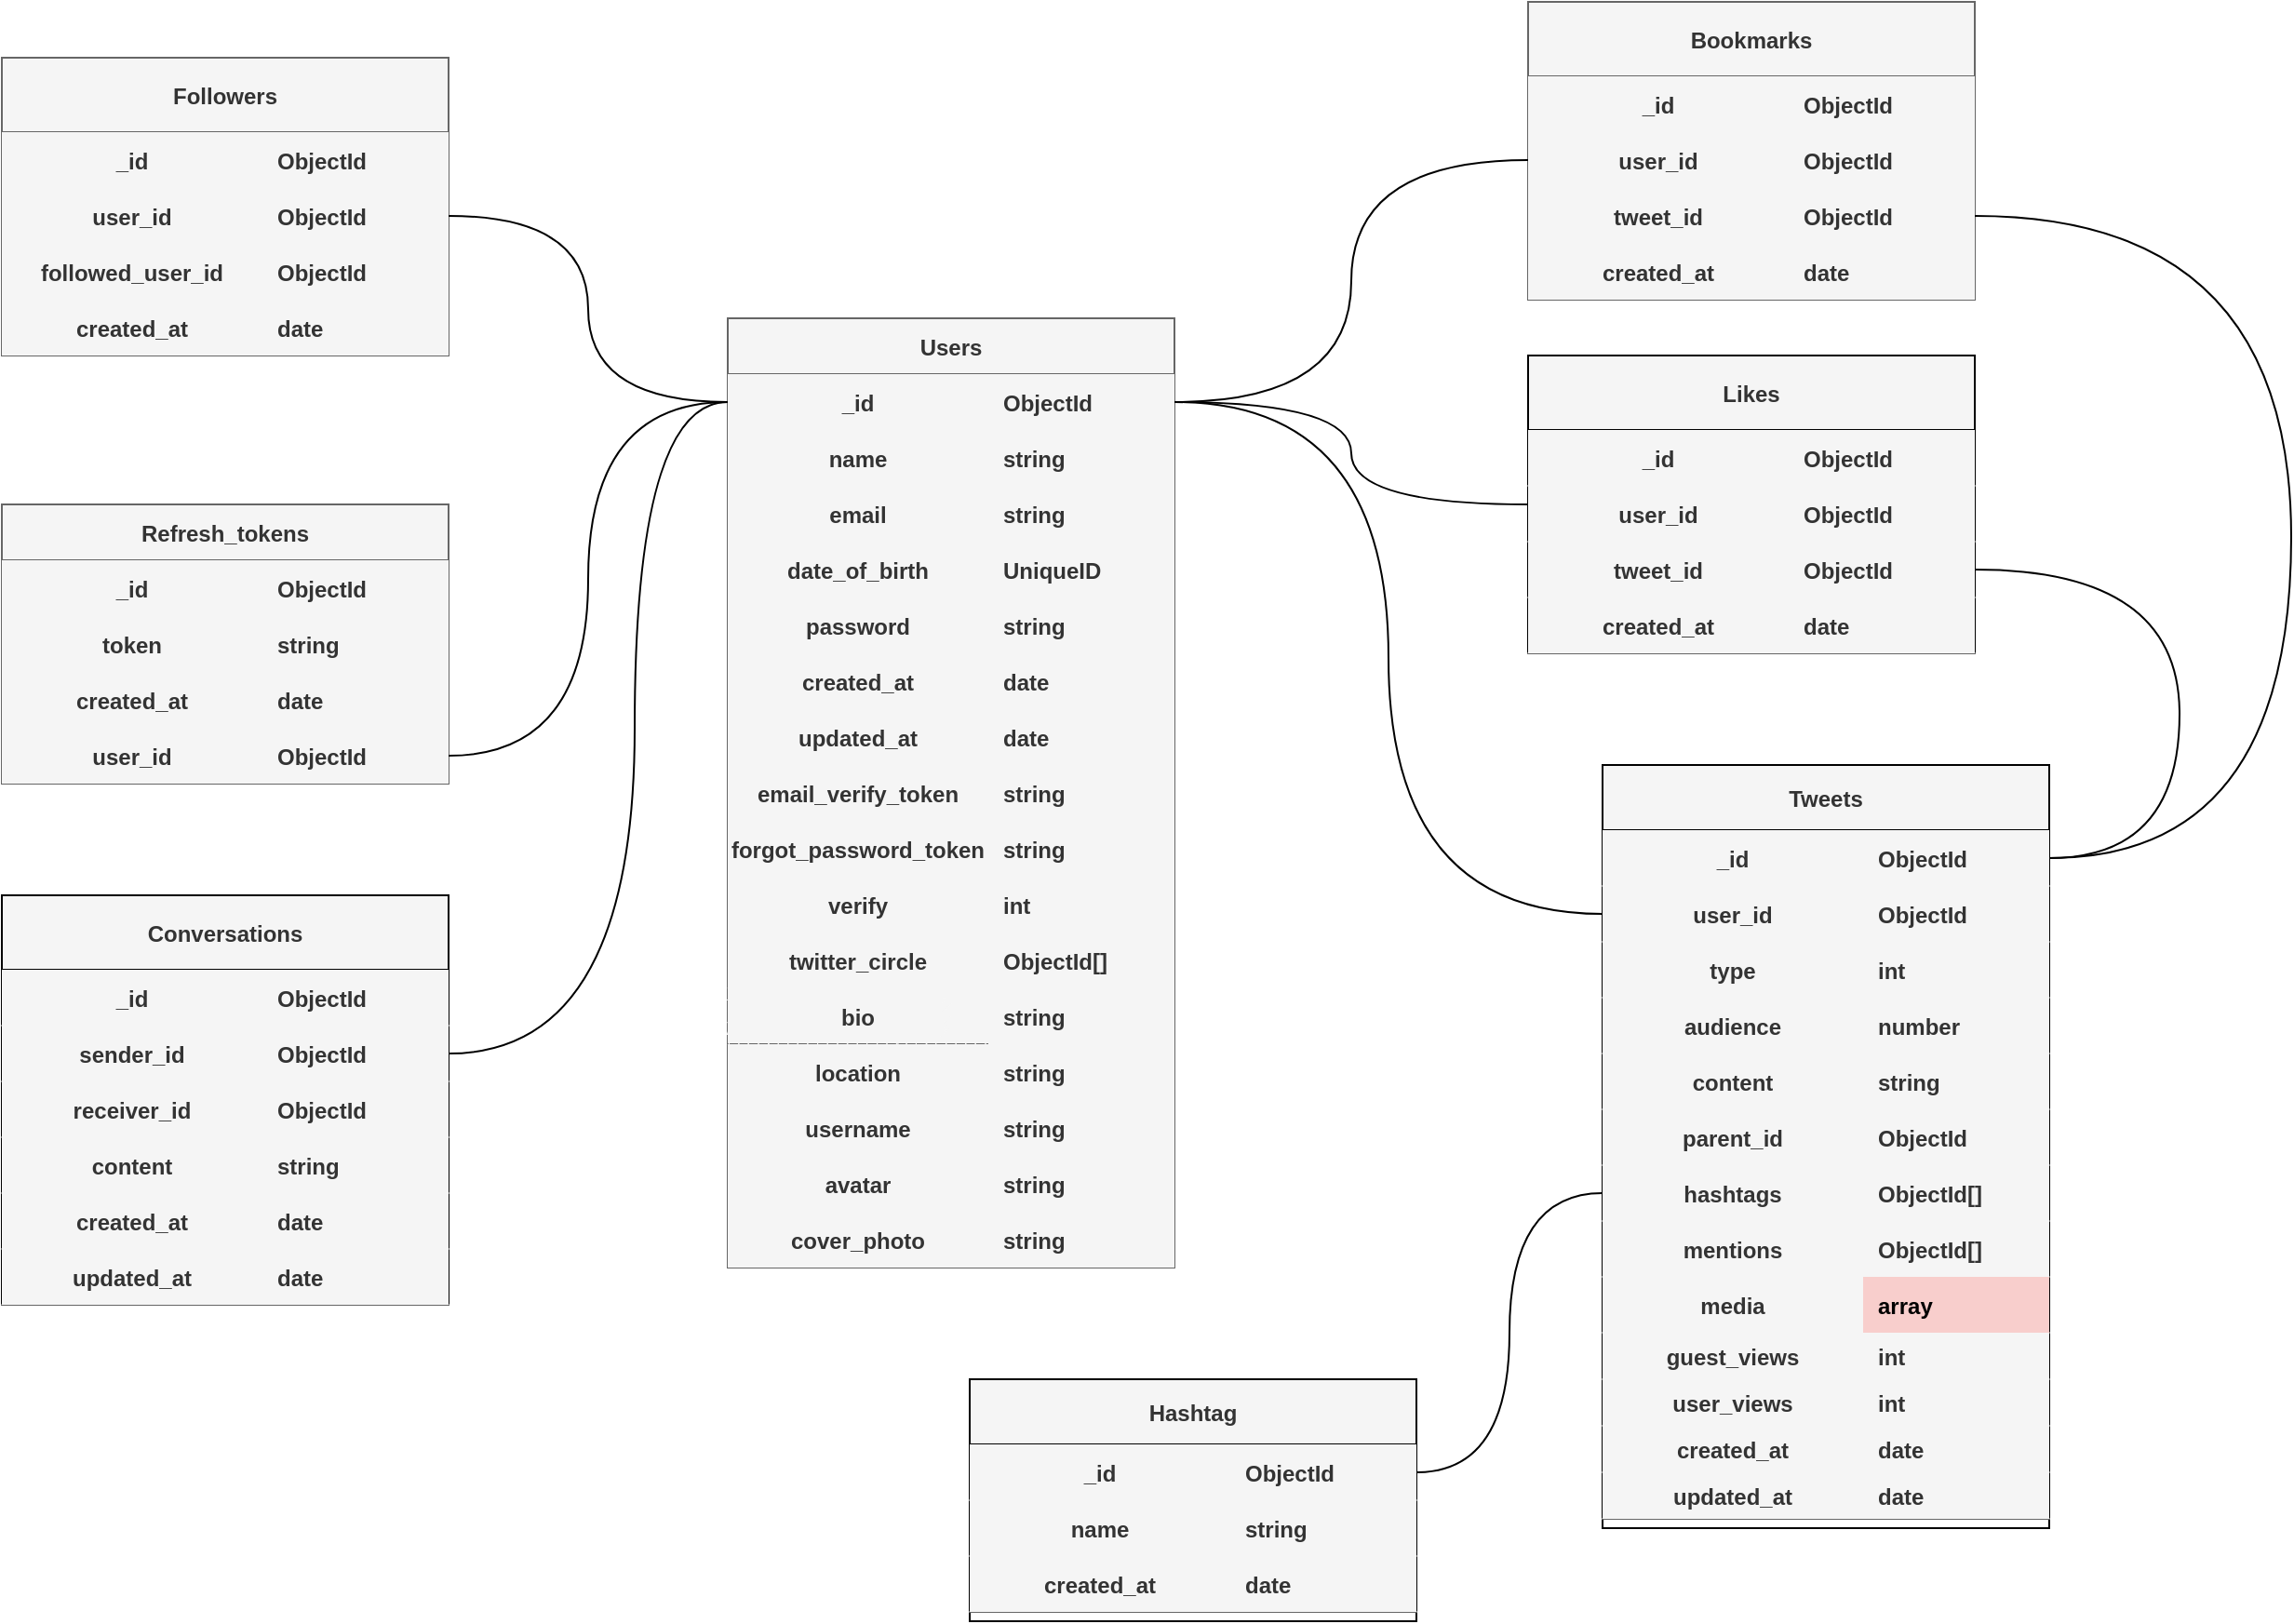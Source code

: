 <mxfile>
    <diagram id="8fOKx_qp6AsTZMD5BKMd" name="Database">
        <mxGraphModel dx="2162" dy="866" grid="1" gridSize="10" guides="1" tooltips="1" connect="1" arrows="1" fold="1" page="0" pageScale="1" pageWidth="850" pageHeight="1100" background="none" math="0" shadow="0">
            <root>
                <mxCell id="0"/>
                <mxCell id="1" parent="0"/>
                <mxCell id="vleTdV38BFX5uh6OQjaV-20" value="Users" style="shape=table;startSize=30;container=1;collapsible=1;childLayout=tableLayout;fixedRows=1;rowLines=0;fontStyle=1;align=center;resizeLast=1;swimlaneFillColor=none;shadow=0;fillColor=#f5f5f5;strokeColor=#666666;fontColor=#333333;" vertex="1" parent="1">
                    <mxGeometry x="280" y="490" width="240" height="510" as="geometry"/>
                </mxCell>
                <mxCell id="vleTdV38BFX5uh6OQjaV-21" value="" style="shape=tableRow;horizontal=0;startSize=0;swimlaneHead=0;swimlaneBody=0;fillColor=#f5f5f5;collapsible=0;dropTarget=0;points=[[0,0.5],[1,0.5]];portConstraint=eastwest;top=0;left=0;right=0;bottom=1;shadow=0;strokeColor=#666666;fontColor=#333333;" vertex="1" parent="vleTdV38BFX5uh6OQjaV-20">
                    <mxGeometry y="30" width="240" height="30" as="geometry"/>
                </mxCell>
                <mxCell id="vleTdV38BFX5uh6OQjaV-22" value="_id" style="shape=partialRectangle;connectable=0;fillColor=#f5f5f5;top=0;left=0;bottom=0;right=0;fontStyle=1;overflow=hidden;shadow=0;strokeColor=#666666;fontColor=#333333;" vertex="1" parent="vleTdV38BFX5uh6OQjaV-21">
                    <mxGeometry width="140" height="30" as="geometry">
                        <mxRectangle width="140" height="30" as="alternateBounds"/>
                    </mxGeometry>
                </mxCell>
                <mxCell id="vleTdV38BFX5uh6OQjaV-23" value="ObjectId" style="shape=partialRectangle;connectable=0;fillColor=#f5f5f5;top=0;left=0;bottom=0;right=0;align=left;spacingLeft=6;fontStyle=1;overflow=hidden;shadow=0;strokeColor=#666666;fontColor=#333333;" vertex="1" parent="vleTdV38BFX5uh6OQjaV-21">
                    <mxGeometry x="140" width="100" height="30" as="geometry">
                        <mxRectangle width="100" height="30" as="alternateBounds"/>
                    </mxGeometry>
                </mxCell>
                <mxCell id="vleTdV38BFX5uh6OQjaV-33" value="" style="shape=tableRow;horizontal=0;startSize=0;swimlaneHead=0;swimlaneBody=0;fillColor=#f5f5f5;collapsible=0;dropTarget=0;points=[[0,0.5],[1,0.5]];portConstraint=eastwest;top=0;left=0;right=0;bottom=1;shadow=0;strokeColor=#666666;fontColor=#333333;" vertex="1" parent="vleTdV38BFX5uh6OQjaV-20">
                    <mxGeometry y="60" width="240" height="30" as="geometry"/>
                </mxCell>
                <mxCell id="vleTdV38BFX5uh6OQjaV-34" value="name" style="shape=partialRectangle;connectable=0;fillColor=#f5f5f5;top=0;left=0;bottom=0;right=0;fontStyle=1;overflow=hidden;shadow=0;strokeColor=#666666;fontColor=#333333;" vertex="1" parent="vleTdV38BFX5uh6OQjaV-33">
                    <mxGeometry width="140" height="30" as="geometry">
                        <mxRectangle width="140" height="30" as="alternateBounds"/>
                    </mxGeometry>
                </mxCell>
                <mxCell id="vleTdV38BFX5uh6OQjaV-35" value="string" style="shape=partialRectangle;connectable=0;fillColor=#f5f5f5;top=0;left=0;bottom=0;right=0;align=left;spacingLeft=6;fontStyle=1;overflow=hidden;shadow=0;strokeColor=#666666;fontColor=#333333;" vertex="1" parent="vleTdV38BFX5uh6OQjaV-33">
                    <mxGeometry x="140" width="100" height="30" as="geometry">
                        <mxRectangle width="100" height="30" as="alternateBounds"/>
                    </mxGeometry>
                </mxCell>
                <mxCell id="vleTdV38BFX5uh6OQjaV-37" value="" style="shape=tableRow;horizontal=0;startSize=0;swimlaneHead=0;swimlaneBody=0;fillColor=#f5f5f5;collapsible=0;dropTarget=0;points=[[0,0.5],[1,0.5]];portConstraint=eastwest;top=0;left=0;right=0;bottom=1;shadow=0;strokeColor=#666666;fontColor=#333333;" vertex="1" parent="vleTdV38BFX5uh6OQjaV-20">
                    <mxGeometry y="90" width="240" height="30" as="geometry"/>
                </mxCell>
                <mxCell id="vleTdV38BFX5uh6OQjaV-38" value="email" style="shape=partialRectangle;connectable=0;fillColor=#f5f5f5;top=0;left=0;bottom=0;right=0;fontStyle=1;overflow=hidden;shadow=0;strokeColor=#666666;fontColor=#333333;" vertex="1" parent="vleTdV38BFX5uh6OQjaV-37">
                    <mxGeometry width="140" height="30" as="geometry">
                        <mxRectangle width="140" height="30" as="alternateBounds"/>
                    </mxGeometry>
                </mxCell>
                <mxCell id="vleTdV38BFX5uh6OQjaV-39" value="string" style="shape=partialRectangle;connectable=0;fillColor=#f5f5f5;top=0;left=0;bottom=0;right=0;align=left;spacingLeft=6;fontStyle=1;overflow=hidden;shadow=0;strokeColor=#666666;fontColor=#333333;" vertex="1" parent="vleTdV38BFX5uh6OQjaV-37">
                    <mxGeometry x="140" width="100" height="30" as="geometry">
                        <mxRectangle width="100" height="30" as="alternateBounds"/>
                    </mxGeometry>
                </mxCell>
                <mxCell id="vleTdV38BFX5uh6OQjaV-40" value="" style="shape=tableRow;horizontal=0;startSize=0;swimlaneHead=0;swimlaneBody=0;fillColor=#f5f5f5;collapsible=0;dropTarget=0;points=[[0,0.5],[1,0.5]];portConstraint=eastwest;top=0;left=0;right=0;bottom=1;shadow=0;strokeColor=#666666;fontColor=#333333;" vertex="1" parent="vleTdV38BFX5uh6OQjaV-20">
                    <mxGeometry y="120" width="240" height="30" as="geometry"/>
                </mxCell>
                <mxCell id="vleTdV38BFX5uh6OQjaV-41" value="date_of_birth" style="shape=partialRectangle;connectable=0;fillColor=#f5f5f5;top=0;left=0;bottom=0;right=0;fontStyle=1;overflow=hidden;shadow=0;strokeColor=#666666;fontColor=#333333;" vertex="1" parent="vleTdV38BFX5uh6OQjaV-40">
                    <mxGeometry width="140" height="30" as="geometry">
                        <mxRectangle width="140" height="30" as="alternateBounds"/>
                    </mxGeometry>
                </mxCell>
                <mxCell id="vleTdV38BFX5uh6OQjaV-42" value="UniqueID" style="shape=partialRectangle;connectable=0;fillColor=#f5f5f5;top=0;left=0;bottom=0;right=0;align=left;spacingLeft=6;fontStyle=1;overflow=hidden;shadow=0;strokeColor=#666666;fontColor=#333333;" vertex="1" parent="vleTdV38BFX5uh6OQjaV-40">
                    <mxGeometry x="140" width="100" height="30" as="geometry">
                        <mxRectangle width="100" height="30" as="alternateBounds"/>
                    </mxGeometry>
                </mxCell>
                <mxCell id="vleTdV38BFX5uh6OQjaV-43" value="" style="shape=tableRow;horizontal=0;startSize=0;swimlaneHead=0;swimlaneBody=0;fillColor=#f5f5f5;collapsible=0;dropTarget=0;points=[[0,0.5],[1,0.5]];portConstraint=eastwest;top=0;left=0;right=0;bottom=1;shadow=0;strokeColor=#666666;fontColor=#333333;" vertex="1" parent="vleTdV38BFX5uh6OQjaV-20">
                    <mxGeometry y="150" width="240" height="30" as="geometry"/>
                </mxCell>
                <mxCell id="vleTdV38BFX5uh6OQjaV-44" value="password" style="shape=partialRectangle;connectable=0;fillColor=#f5f5f5;top=0;left=0;bottom=0;right=0;fontStyle=1;overflow=hidden;shadow=0;strokeColor=#666666;fontColor=#333333;" vertex="1" parent="vleTdV38BFX5uh6OQjaV-43">
                    <mxGeometry width="140" height="30" as="geometry">
                        <mxRectangle width="140" height="30" as="alternateBounds"/>
                    </mxGeometry>
                </mxCell>
                <mxCell id="vleTdV38BFX5uh6OQjaV-45" value="string" style="shape=partialRectangle;connectable=0;fillColor=#f5f5f5;top=0;left=0;bottom=0;right=0;align=left;spacingLeft=6;fontStyle=1;overflow=hidden;shadow=0;strokeColor=#666666;fontColor=#333333;" vertex="1" parent="vleTdV38BFX5uh6OQjaV-43">
                    <mxGeometry x="140" width="100" height="30" as="geometry">
                        <mxRectangle width="100" height="30" as="alternateBounds"/>
                    </mxGeometry>
                </mxCell>
                <mxCell id="vleTdV38BFX5uh6OQjaV-46" value="" style="shape=tableRow;horizontal=0;startSize=0;swimlaneHead=0;swimlaneBody=0;fillColor=#f5f5f5;collapsible=0;dropTarget=0;points=[[0,0.5],[1,0.5]];portConstraint=eastwest;top=0;left=0;right=0;bottom=1;shadow=0;strokeColor=#666666;fontColor=#333333;" vertex="1" parent="vleTdV38BFX5uh6OQjaV-20">
                    <mxGeometry y="180" width="240" height="30" as="geometry"/>
                </mxCell>
                <mxCell id="vleTdV38BFX5uh6OQjaV-47" value="created_at" style="shape=partialRectangle;connectable=0;fillColor=#f5f5f5;top=0;left=0;bottom=0;right=0;fontStyle=1;overflow=hidden;shadow=0;strokeColor=#666666;fontColor=#333333;" vertex="1" parent="vleTdV38BFX5uh6OQjaV-46">
                    <mxGeometry width="140" height="30" as="geometry">
                        <mxRectangle width="140" height="30" as="alternateBounds"/>
                    </mxGeometry>
                </mxCell>
                <mxCell id="vleTdV38BFX5uh6OQjaV-48" value="date" style="shape=partialRectangle;connectable=0;fillColor=#f5f5f5;top=0;left=0;bottom=0;right=0;align=left;spacingLeft=6;fontStyle=1;overflow=hidden;shadow=0;strokeColor=#666666;fontColor=#333333;" vertex="1" parent="vleTdV38BFX5uh6OQjaV-46">
                    <mxGeometry x="140" width="100" height="30" as="geometry">
                        <mxRectangle width="100" height="30" as="alternateBounds"/>
                    </mxGeometry>
                </mxCell>
                <mxCell id="vleTdV38BFX5uh6OQjaV-49" value="" style="shape=tableRow;horizontal=0;startSize=0;swimlaneHead=0;swimlaneBody=0;fillColor=#f5f5f5;collapsible=0;dropTarget=0;points=[[0,0.5],[1,0.5]];portConstraint=eastwest;top=0;left=0;right=0;bottom=1;shadow=0;strokeColor=#666666;fontColor=#333333;" vertex="1" parent="vleTdV38BFX5uh6OQjaV-20">
                    <mxGeometry y="210" width="240" height="30" as="geometry"/>
                </mxCell>
                <mxCell id="vleTdV38BFX5uh6OQjaV-50" value="updated_at" style="shape=partialRectangle;connectable=0;fillColor=#f5f5f5;top=0;left=0;bottom=0;right=0;fontStyle=1;overflow=hidden;shadow=0;strokeColor=#666666;fontColor=#333333;" vertex="1" parent="vleTdV38BFX5uh6OQjaV-49">
                    <mxGeometry width="140" height="30" as="geometry">
                        <mxRectangle width="140" height="30" as="alternateBounds"/>
                    </mxGeometry>
                </mxCell>
                <mxCell id="vleTdV38BFX5uh6OQjaV-51" value="date" style="shape=partialRectangle;connectable=0;fillColor=#f5f5f5;top=0;left=0;bottom=0;right=0;align=left;spacingLeft=6;fontStyle=1;overflow=hidden;shadow=0;strokeColor=#666666;fontColor=#333333;" vertex="1" parent="vleTdV38BFX5uh6OQjaV-49">
                    <mxGeometry x="140" width="100" height="30" as="geometry">
                        <mxRectangle width="100" height="30" as="alternateBounds"/>
                    </mxGeometry>
                </mxCell>
                <mxCell id="vleTdV38BFX5uh6OQjaV-52" value="" style="shape=tableRow;horizontal=0;startSize=0;swimlaneHead=0;swimlaneBody=0;fillColor=#f5f5f5;collapsible=0;dropTarget=0;points=[[0,0.5],[1,0.5]];portConstraint=eastwest;top=0;left=0;right=0;bottom=1;shadow=0;strokeColor=#666666;fontColor=#333333;" vertex="1" parent="vleTdV38BFX5uh6OQjaV-20">
                    <mxGeometry y="240" width="240" height="30" as="geometry"/>
                </mxCell>
                <mxCell id="vleTdV38BFX5uh6OQjaV-53" value="email_verify_token" style="shape=partialRectangle;connectable=0;fillColor=#f5f5f5;top=0;left=0;bottom=0;right=0;fontStyle=1;overflow=hidden;shadow=0;strokeColor=#666666;fontColor=#333333;" vertex="1" parent="vleTdV38BFX5uh6OQjaV-52">
                    <mxGeometry width="140" height="30" as="geometry">
                        <mxRectangle width="140" height="30" as="alternateBounds"/>
                    </mxGeometry>
                </mxCell>
                <mxCell id="vleTdV38BFX5uh6OQjaV-54" value="string" style="shape=partialRectangle;connectable=0;fillColor=#f5f5f5;top=0;left=0;bottom=0;right=0;align=left;spacingLeft=6;fontStyle=1;overflow=hidden;shadow=0;strokeColor=#666666;fontColor=#333333;" vertex="1" parent="vleTdV38BFX5uh6OQjaV-52">
                    <mxGeometry x="140" width="100" height="30" as="geometry">
                        <mxRectangle width="100" height="30" as="alternateBounds"/>
                    </mxGeometry>
                </mxCell>
                <mxCell id="vleTdV38BFX5uh6OQjaV-55" value="" style="shape=tableRow;horizontal=0;startSize=0;swimlaneHead=0;swimlaneBody=0;fillColor=#f5f5f5;collapsible=0;dropTarget=0;points=[[0,0.5],[1,0.5]];portConstraint=eastwest;top=0;left=0;right=0;bottom=1;shadow=0;strokeColor=#666666;fontColor=#333333;" vertex="1" parent="vleTdV38BFX5uh6OQjaV-20">
                    <mxGeometry y="270" width="240" height="30" as="geometry"/>
                </mxCell>
                <mxCell id="vleTdV38BFX5uh6OQjaV-56" value="forgot_password_token" style="shape=partialRectangle;connectable=0;fillColor=#f5f5f5;top=0;left=0;bottom=0;right=0;fontStyle=1;overflow=hidden;shadow=0;strokeColor=#666666;fontColor=#333333;" vertex="1" parent="vleTdV38BFX5uh6OQjaV-55">
                    <mxGeometry width="140" height="30" as="geometry">
                        <mxRectangle width="140" height="30" as="alternateBounds"/>
                    </mxGeometry>
                </mxCell>
                <mxCell id="vleTdV38BFX5uh6OQjaV-57" value="string" style="shape=partialRectangle;connectable=0;fillColor=#f5f5f5;top=0;left=0;bottom=0;right=0;align=left;spacingLeft=6;fontStyle=1;overflow=hidden;shadow=0;strokeColor=#666666;fontColor=#333333;" vertex="1" parent="vleTdV38BFX5uh6OQjaV-55">
                    <mxGeometry x="140" width="100" height="30" as="geometry">
                        <mxRectangle width="100" height="30" as="alternateBounds"/>
                    </mxGeometry>
                </mxCell>
                <mxCell id="vleTdV38BFX5uh6OQjaV-58" value="" style="shape=tableRow;horizontal=0;startSize=0;swimlaneHead=0;swimlaneBody=0;fillColor=#f5f5f5;collapsible=0;dropTarget=0;points=[[0,0.5],[1,0.5]];portConstraint=eastwest;top=0;left=0;right=0;bottom=1;shadow=0;strokeColor=#666666;fontColor=#333333;" vertex="1" parent="vleTdV38BFX5uh6OQjaV-20">
                    <mxGeometry y="300" width="240" height="30" as="geometry"/>
                </mxCell>
                <mxCell id="vleTdV38BFX5uh6OQjaV-59" value="verify" style="shape=partialRectangle;connectable=0;fillColor=#f5f5f5;top=0;left=0;bottom=0;right=0;fontStyle=1;overflow=hidden;shadow=0;strokeColor=#666666;fontColor=#333333;" vertex="1" parent="vleTdV38BFX5uh6OQjaV-58">
                    <mxGeometry width="140" height="30" as="geometry">
                        <mxRectangle width="140" height="30" as="alternateBounds"/>
                    </mxGeometry>
                </mxCell>
                <mxCell id="vleTdV38BFX5uh6OQjaV-60" value="int" style="shape=partialRectangle;connectable=0;fillColor=#f5f5f5;top=0;left=0;bottom=0;right=0;align=left;spacingLeft=6;fontStyle=1;overflow=hidden;shadow=0;strokeColor=#666666;fontColor=#333333;" vertex="1" parent="vleTdV38BFX5uh6OQjaV-58">
                    <mxGeometry x="140" width="100" height="30" as="geometry">
                        <mxRectangle width="100" height="30" as="alternateBounds"/>
                    </mxGeometry>
                </mxCell>
                <mxCell id="vleTdV38BFX5uh6OQjaV-61" value="" style="shape=tableRow;horizontal=0;startSize=0;swimlaneHead=0;swimlaneBody=0;fillColor=#f5f5f5;collapsible=0;dropTarget=0;points=[[0,0.5],[1,0.5]];portConstraint=eastwest;top=0;left=0;right=0;bottom=1;shadow=0;strokeColor=#666666;fontColor=#333333;" vertex="1" parent="vleTdV38BFX5uh6OQjaV-20">
                    <mxGeometry y="330" width="240" height="30" as="geometry"/>
                </mxCell>
                <mxCell id="vleTdV38BFX5uh6OQjaV-62" value="twitter_circle" style="shape=partialRectangle;connectable=0;fillColor=#f5f5f5;top=0;left=0;bottom=0;right=0;fontStyle=1;overflow=hidden;shadow=0;strokeColor=#666666;fontColor=#333333;" vertex="1" parent="vleTdV38BFX5uh6OQjaV-61">
                    <mxGeometry width="140" height="30" as="geometry">
                        <mxRectangle width="140" height="30" as="alternateBounds"/>
                    </mxGeometry>
                </mxCell>
                <mxCell id="vleTdV38BFX5uh6OQjaV-63" value="ObjectId[]" style="shape=partialRectangle;connectable=0;fillColor=#f5f5f5;top=0;left=0;bottom=0;right=0;align=left;spacingLeft=6;fontStyle=1;overflow=hidden;shadow=0;strokeColor=#666666;fontColor=#333333;" vertex="1" parent="vleTdV38BFX5uh6OQjaV-61">
                    <mxGeometry x="140" width="100" height="30" as="geometry">
                        <mxRectangle width="100" height="30" as="alternateBounds"/>
                    </mxGeometry>
                </mxCell>
                <mxCell id="vleTdV38BFX5uh6OQjaV-64" value="" style="shape=tableRow;horizontal=0;startSize=0;swimlaneHead=0;swimlaneBody=0;fillColor=#f5f5f5;collapsible=0;dropTarget=0;points=[[0,0.5],[1,0.5]];portConstraint=eastwest;top=0;left=0;right=0;bottom=1;shadow=0;strokeColor=#666666;fontColor=#333333;" vertex="1" parent="vleTdV38BFX5uh6OQjaV-20">
                    <mxGeometry y="360" width="240" height="30" as="geometry"/>
                </mxCell>
                <mxCell id="vleTdV38BFX5uh6OQjaV-65" value="bio" style="shape=partialRectangle;connectable=0;fillColor=#f5f5f5;top=0;left=0;bottom=0;right=0;fontStyle=1;overflow=hidden;shadow=0;sketch=1;curveFitting=1;jiggle=2;strokeColor=#666666;fontColor=#333333;" vertex="1" parent="vleTdV38BFX5uh6OQjaV-64">
                    <mxGeometry width="140" height="30" as="geometry">
                        <mxRectangle width="140" height="30" as="alternateBounds"/>
                    </mxGeometry>
                </mxCell>
                <mxCell id="vleTdV38BFX5uh6OQjaV-66" value="string" style="shape=partialRectangle;connectable=0;fillColor=#f5f5f5;top=0;left=0;bottom=0;right=0;align=left;spacingLeft=6;fontStyle=1;overflow=hidden;shadow=0;strokeColor=#666666;fontColor=#333333;" vertex="1" parent="vleTdV38BFX5uh6OQjaV-64">
                    <mxGeometry x="140" width="100" height="30" as="geometry">
                        <mxRectangle width="100" height="30" as="alternateBounds"/>
                    </mxGeometry>
                </mxCell>
                <mxCell id="vleTdV38BFX5uh6OQjaV-67" value="" style="shape=tableRow;horizontal=0;startSize=0;swimlaneHead=0;swimlaneBody=0;fillColor=#f5f5f5;collapsible=0;dropTarget=0;points=[[0,0.5],[1,0.5]];portConstraint=eastwest;top=0;left=0;right=0;bottom=1;shadow=0;strokeColor=#666666;fontColor=#333333;" vertex="1" parent="vleTdV38BFX5uh6OQjaV-20">
                    <mxGeometry y="390" width="240" height="30" as="geometry"/>
                </mxCell>
                <mxCell id="vleTdV38BFX5uh6OQjaV-68" value="location" style="shape=partialRectangle;connectable=0;fillColor=#f5f5f5;top=0;left=0;bottom=0;right=0;fontStyle=1;overflow=hidden;shadow=0;strokeColor=#666666;fontColor=#333333;" vertex="1" parent="vleTdV38BFX5uh6OQjaV-67">
                    <mxGeometry width="140" height="30" as="geometry">
                        <mxRectangle width="140" height="30" as="alternateBounds"/>
                    </mxGeometry>
                </mxCell>
                <mxCell id="vleTdV38BFX5uh6OQjaV-69" value="string" style="shape=partialRectangle;connectable=0;fillColor=#f5f5f5;top=0;left=0;bottom=0;right=0;align=left;spacingLeft=6;fontStyle=1;overflow=hidden;shadow=0;strokeColor=#666666;fontColor=#333333;" vertex="1" parent="vleTdV38BFX5uh6OQjaV-67">
                    <mxGeometry x="140" width="100" height="30" as="geometry">
                        <mxRectangle width="100" height="30" as="alternateBounds"/>
                    </mxGeometry>
                </mxCell>
                <mxCell id="vleTdV38BFX5uh6OQjaV-124" value="" style="shape=tableRow;horizontal=0;startSize=0;swimlaneHead=0;swimlaneBody=0;fillColor=#f5f5f5;collapsible=0;dropTarget=0;points=[[0,0.5],[1,0.5]];portConstraint=eastwest;top=0;left=0;right=0;bottom=1;shadow=0;strokeColor=#666666;fontColor=#333333;" vertex="1" parent="vleTdV38BFX5uh6OQjaV-20">
                    <mxGeometry y="420" width="240" height="30" as="geometry"/>
                </mxCell>
                <mxCell id="vleTdV38BFX5uh6OQjaV-125" value="username" style="shape=partialRectangle;connectable=0;fillColor=#f5f5f5;top=0;left=0;bottom=0;right=0;fontStyle=1;overflow=hidden;shadow=0;strokeColor=#666666;fontColor=#333333;" vertex="1" parent="vleTdV38BFX5uh6OQjaV-124">
                    <mxGeometry width="140" height="30" as="geometry">
                        <mxRectangle width="140" height="30" as="alternateBounds"/>
                    </mxGeometry>
                </mxCell>
                <mxCell id="vleTdV38BFX5uh6OQjaV-126" value="string" style="shape=partialRectangle;connectable=0;fillColor=#f5f5f5;top=0;left=0;bottom=0;right=0;align=left;spacingLeft=6;fontStyle=1;overflow=hidden;shadow=0;strokeColor=#666666;fontColor=#333333;" vertex="1" parent="vleTdV38BFX5uh6OQjaV-124">
                    <mxGeometry x="140" width="100" height="30" as="geometry">
                        <mxRectangle width="100" height="30" as="alternateBounds"/>
                    </mxGeometry>
                </mxCell>
                <mxCell id="vleTdV38BFX5uh6OQjaV-127" value="" style="shape=tableRow;horizontal=0;startSize=0;swimlaneHead=0;swimlaneBody=0;fillColor=#f5f5f5;collapsible=0;dropTarget=0;points=[[0,0.5],[1,0.5]];portConstraint=eastwest;top=0;left=0;right=0;bottom=1;shadow=0;strokeColor=#666666;fontColor=#333333;" vertex="1" parent="vleTdV38BFX5uh6OQjaV-20">
                    <mxGeometry y="450" width="240" height="30" as="geometry"/>
                </mxCell>
                <mxCell id="vleTdV38BFX5uh6OQjaV-128" value="avatar" style="shape=partialRectangle;connectable=0;fillColor=#f5f5f5;top=0;left=0;bottom=0;right=0;fontStyle=1;overflow=hidden;shadow=0;strokeColor=#666666;fontColor=#333333;" vertex="1" parent="vleTdV38BFX5uh6OQjaV-127">
                    <mxGeometry width="140" height="30" as="geometry">
                        <mxRectangle width="140" height="30" as="alternateBounds"/>
                    </mxGeometry>
                </mxCell>
                <mxCell id="vleTdV38BFX5uh6OQjaV-129" value="string" style="shape=partialRectangle;connectable=0;fillColor=#f5f5f5;top=0;left=0;bottom=0;right=0;align=left;spacingLeft=6;fontStyle=1;overflow=hidden;shadow=0;strokeColor=#666666;fontColor=#333333;" vertex="1" parent="vleTdV38BFX5uh6OQjaV-127">
                    <mxGeometry x="140" width="100" height="30" as="geometry">
                        <mxRectangle width="100" height="30" as="alternateBounds"/>
                    </mxGeometry>
                </mxCell>
                <mxCell id="vleTdV38BFX5uh6OQjaV-130" value="" style="shape=tableRow;horizontal=0;startSize=0;swimlaneHead=0;swimlaneBody=0;fillColor=#f5f5f5;collapsible=0;dropTarget=0;points=[[0,0.5],[1,0.5]];portConstraint=eastwest;top=0;left=0;right=0;bottom=1;shadow=0;strokeColor=#666666;fontColor=#333333;" vertex="1" parent="vleTdV38BFX5uh6OQjaV-20">
                    <mxGeometry y="480" width="240" height="30" as="geometry"/>
                </mxCell>
                <mxCell id="vleTdV38BFX5uh6OQjaV-131" value="cover_photo" style="shape=partialRectangle;connectable=0;fillColor=#f5f5f5;top=0;left=0;bottom=0;right=0;fontStyle=1;overflow=hidden;shadow=0;strokeColor=#666666;fontColor=#333333;" vertex="1" parent="vleTdV38BFX5uh6OQjaV-130">
                    <mxGeometry width="140" height="30" as="geometry">
                        <mxRectangle width="140" height="30" as="alternateBounds"/>
                    </mxGeometry>
                </mxCell>
                <mxCell id="vleTdV38BFX5uh6OQjaV-132" value="string" style="shape=partialRectangle;connectable=0;fillColor=#f5f5f5;top=0;left=0;bottom=0;right=0;align=left;spacingLeft=6;fontStyle=1;overflow=hidden;shadow=0;strokeColor=#666666;fontColor=#333333;" vertex="1" parent="vleTdV38BFX5uh6OQjaV-130">
                    <mxGeometry x="140" width="100" height="30" as="geometry">
                        <mxRectangle width="100" height="30" as="alternateBounds"/>
                    </mxGeometry>
                </mxCell>
                <mxCell id="vleTdV38BFX5uh6OQjaV-77" value="Refresh_tokens" style="shape=table;startSize=30;container=1;collapsible=1;childLayout=tableLayout;fixedRows=1;rowLines=0;fontStyle=1;align=center;resizeLast=1;fillColor=#f5f5f5;fontColor=#333333;strokeColor=#666666;swimlaneFillColor=default;" vertex="1" parent="1">
                    <mxGeometry x="-110" y="590" width="240" height="150" as="geometry"/>
                </mxCell>
                <mxCell id="vleTdV38BFX5uh6OQjaV-78" value="" style="shape=tableRow;horizontal=0;startSize=0;swimlaneHead=0;swimlaneBody=0;fillColor=#f5f5f5;collapsible=0;dropTarget=0;points=[[0,0.5],[1,0.5]];portConstraint=eastwest;top=0;left=0;right=0;bottom=1;fontColor=#333333;strokeColor=#666666;swimlaneFillColor=default;" vertex="1" parent="vleTdV38BFX5uh6OQjaV-77">
                    <mxGeometry y="30" width="240" height="30" as="geometry"/>
                </mxCell>
                <mxCell id="vleTdV38BFX5uh6OQjaV-79" value="_id" style="shape=partialRectangle;connectable=0;fillColor=#f5f5f5;top=0;left=0;bottom=0;right=0;fontStyle=1;overflow=hidden;fontColor=#333333;strokeColor=#666666;swimlaneFillColor=default;" vertex="1" parent="vleTdV38BFX5uh6OQjaV-78">
                    <mxGeometry width="140" height="30" as="geometry">
                        <mxRectangle width="140" height="30" as="alternateBounds"/>
                    </mxGeometry>
                </mxCell>
                <mxCell id="vleTdV38BFX5uh6OQjaV-80" value="ObjectId" style="shape=partialRectangle;connectable=0;fillColor=#f5f5f5;top=0;left=0;bottom=0;right=0;align=left;spacingLeft=6;fontStyle=1;overflow=hidden;fontColor=#333333;strokeColor=#666666;swimlaneFillColor=default;" vertex="1" parent="vleTdV38BFX5uh6OQjaV-78">
                    <mxGeometry x="140" width="100" height="30" as="geometry">
                        <mxRectangle width="100" height="30" as="alternateBounds"/>
                    </mxGeometry>
                </mxCell>
                <mxCell id="vleTdV38BFX5uh6OQjaV-153" value="" style="shape=tableRow;horizontal=0;startSize=0;swimlaneHead=0;swimlaneBody=0;fillColor=#f5f5f5;collapsible=0;dropTarget=0;points=[[0,0.5],[1,0.5]];portConstraint=eastwest;top=0;left=0;right=0;bottom=1;fontColor=#333333;strokeColor=#666666;swimlaneFillColor=default;" vertex="1" parent="vleTdV38BFX5uh6OQjaV-77">
                    <mxGeometry y="60" width="240" height="30" as="geometry"/>
                </mxCell>
                <mxCell id="vleTdV38BFX5uh6OQjaV-154" value="token" style="shape=partialRectangle;connectable=0;fillColor=#f5f5f5;top=0;left=0;bottom=0;right=0;fontStyle=1;overflow=hidden;fontColor=#333333;strokeColor=#666666;swimlaneFillColor=default;" vertex="1" parent="vleTdV38BFX5uh6OQjaV-153">
                    <mxGeometry width="140" height="30" as="geometry">
                        <mxRectangle width="140" height="30" as="alternateBounds"/>
                    </mxGeometry>
                </mxCell>
                <mxCell id="vleTdV38BFX5uh6OQjaV-155" value="string" style="shape=partialRectangle;connectable=0;fillColor=#f5f5f5;top=0;left=0;bottom=0;right=0;align=left;spacingLeft=6;fontStyle=1;overflow=hidden;fontColor=#333333;strokeColor=#666666;swimlaneFillColor=default;" vertex="1" parent="vleTdV38BFX5uh6OQjaV-153">
                    <mxGeometry x="140" width="100" height="30" as="geometry">
                        <mxRectangle width="100" height="30" as="alternateBounds"/>
                    </mxGeometry>
                </mxCell>
                <mxCell id="vleTdV38BFX5uh6OQjaV-156" value="" style="shape=tableRow;horizontal=0;startSize=0;swimlaneHead=0;swimlaneBody=0;fillColor=#f5f5f5;collapsible=0;dropTarget=0;points=[[0,0.5],[1,0.5]];portConstraint=eastwest;top=0;left=0;right=0;bottom=1;fontColor=#333333;strokeColor=#666666;swimlaneFillColor=default;" vertex="1" parent="vleTdV38BFX5uh6OQjaV-77">
                    <mxGeometry y="90" width="240" height="30" as="geometry"/>
                </mxCell>
                <mxCell id="vleTdV38BFX5uh6OQjaV-157" value="created_at" style="shape=partialRectangle;connectable=0;fillColor=#f5f5f5;top=0;left=0;bottom=0;right=0;fontStyle=1;overflow=hidden;fontColor=#333333;strokeColor=#666666;swimlaneFillColor=default;" vertex="1" parent="vleTdV38BFX5uh6OQjaV-156">
                    <mxGeometry width="140" height="30" as="geometry">
                        <mxRectangle width="140" height="30" as="alternateBounds"/>
                    </mxGeometry>
                </mxCell>
                <mxCell id="vleTdV38BFX5uh6OQjaV-158" value="date" style="shape=partialRectangle;connectable=0;fillColor=#f5f5f5;top=0;left=0;bottom=0;right=0;align=left;spacingLeft=6;fontStyle=1;overflow=hidden;fontColor=#333333;strokeColor=#666666;swimlaneFillColor=default;" vertex="1" parent="vleTdV38BFX5uh6OQjaV-156">
                    <mxGeometry x="140" width="100" height="30" as="geometry">
                        <mxRectangle width="100" height="30" as="alternateBounds"/>
                    </mxGeometry>
                </mxCell>
                <mxCell id="vleTdV38BFX5uh6OQjaV-159" value="" style="shape=tableRow;horizontal=0;startSize=0;swimlaneHead=0;swimlaneBody=0;fillColor=#f5f5f5;collapsible=0;dropTarget=0;points=[[0,0.5],[1,0.5]];portConstraint=eastwest;top=0;left=0;right=0;bottom=1;fontColor=#333333;strokeColor=#666666;swimlaneFillColor=default;" vertex="1" parent="vleTdV38BFX5uh6OQjaV-77">
                    <mxGeometry y="120" width="240" height="30" as="geometry"/>
                </mxCell>
                <mxCell id="vleTdV38BFX5uh6OQjaV-160" value="user_id" style="shape=partialRectangle;connectable=0;fillColor=#f5f5f5;top=0;left=0;bottom=0;right=0;fontStyle=1;overflow=hidden;fontColor=#333333;strokeColor=#666666;swimlaneFillColor=default;" vertex="1" parent="vleTdV38BFX5uh6OQjaV-159">
                    <mxGeometry width="140" height="30" as="geometry">
                        <mxRectangle width="140" height="30" as="alternateBounds"/>
                    </mxGeometry>
                </mxCell>
                <mxCell id="vleTdV38BFX5uh6OQjaV-161" value="ObjectId" style="shape=partialRectangle;connectable=0;fillColor=#f5f5f5;top=0;left=0;bottom=0;right=0;align=left;spacingLeft=6;fontStyle=1;overflow=hidden;fontColor=#333333;strokeColor=#666666;swimlaneFillColor=default;" vertex="1" parent="vleTdV38BFX5uh6OQjaV-159">
                    <mxGeometry x="140" width="100" height="30" as="geometry">
                        <mxRectangle width="100" height="30" as="alternateBounds"/>
                    </mxGeometry>
                </mxCell>
                <mxCell id="vleTdV38BFX5uh6OQjaV-165" value="Followers" style="shape=table;startSize=40;container=1;collapsible=1;childLayout=tableLayout;fixedRows=1;rowLines=0;fontStyle=1;align=center;resizeLast=1;fillColor=#f5f5f5;fontColor=#333333;strokeColor=#666666;swimlaneFillColor=default;" vertex="1" parent="1">
                    <mxGeometry x="-110" y="350" width="240" height="160" as="geometry"/>
                </mxCell>
                <mxCell id="vleTdV38BFX5uh6OQjaV-166" value="" style="shape=tableRow;horizontal=0;startSize=0;swimlaneHead=0;swimlaneBody=0;fillColor=#f5f5f5;collapsible=0;dropTarget=0;points=[[0,0.5],[1,0.5]];portConstraint=eastwest;top=0;left=0;right=0;bottom=1;fontColor=#333333;strokeColor=#666666;swimlaneFillColor=default;" vertex="1" parent="vleTdV38BFX5uh6OQjaV-165">
                    <mxGeometry y="40" width="240" height="30" as="geometry"/>
                </mxCell>
                <mxCell id="vleTdV38BFX5uh6OQjaV-167" value="_id" style="shape=partialRectangle;connectable=0;fillColor=#f5f5f5;top=0;left=0;bottom=0;right=0;fontStyle=1;overflow=hidden;fontColor=#333333;strokeColor=#666666;swimlaneFillColor=default;" vertex="1" parent="vleTdV38BFX5uh6OQjaV-166">
                    <mxGeometry width="140" height="30" as="geometry">
                        <mxRectangle width="140" height="30" as="alternateBounds"/>
                    </mxGeometry>
                </mxCell>
                <mxCell id="vleTdV38BFX5uh6OQjaV-168" value="ObjectId" style="shape=partialRectangle;connectable=0;fillColor=#f5f5f5;top=0;left=0;bottom=0;right=0;align=left;spacingLeft=6;fontStyle=1;overflow=hidden;fontColor=#333333;strokeColor=#666666;swimlaneFillColor=default;" vertex="1" parent="vleTdV38BFX5uh6OQjaV-166">
                    <mxGeometry x="140" width="100" height="30" as="geometry">
                        <mxRectangle width="100" height="30" as="alternateBounds"/>
                    </mxGeometry>
                </mxCell>
                <mxCell id="vleTdV38BFX5uh6OQjaV-169" value="" style="shape=tableRow;horizontal=0;startSize=0;swimlaneHead=0;swimlaneBody=0;fillColor=#f5f5f5;collapsible=0;dropTarget=0;points=[[0,0.5],[1,0.5]];portConstraint=eastwest;top=0;left=0;right=0;bottom=1;fontColor=#333333;strokeColor=#666666;swimlaneFillColor=default;" vertex="1" parent="vleTdV38BFX5uh6OQjaV-165">
                    <mxGeometry y="70" width="240" height="30" as="geometry"/>
                </mxCell>
                <mxCell id="vleTdV38BFX5uh6OQjaV-170" value="user_id" style="shape=partialRectangle;connectable=0;fillColor=#f5f5f5;top=0;left=0;bottom=0;right=0;fontStyle=1;overflow=hidden;fontColor=#333333;strokeColor=#666666;swimlaneFillColor=default;" vertex="1" parent="vleTdV38BFX5uh6OQjaV-169">
                    <mxGeometry width="140" height="30" as="geometry">
                        <mxRectangle width="140" height="30" as="alternateBounds"/>
                    </mxGeometry>
                </mxCell>
                <mxCell id="vleTdV38BFX5uh6OQjaV-171" value="ObjectId" style="shape=partialRectangle;connectable=0;fillColor=#f5f5f5;top=0;left=0;bottom=0;right=0;align=left;spacingLeft=6;fontStyle=1;overflow=hidden;fontColor=#333333;strokeColor=#666666;swimlaneFillColor=default;" vertex="1" parent="vleTdV38BFX5uh6OQjaV-169">
                    <mxGeometry x="140" width="100" height="30" as="geometry">
                        <mxRectangle width="100" height="30" as="alternateBounds"/>
                    </mxGeometry>
                </mxCell>
                <mxCell id="vleTdV38BFX5uh6OQjaV-179" value="" style="shape=tableRow;horizontal=0;startSize=0;swimlaneHead=0;swimlaneBody=0;fillColor=#f5f5f5;collapsible=0;dropTarget=0;points=[[0,0.5],[1,0.5]];portConstraint=eastwest;top=0;left=0;right=0;bottom=1;fontColor=#333333;strokeColor=#666666;swimlaneFillColor=default;" vertex="1" parent="vleTdV38BFX5uh6OQjaV-165">
                    <mxGeometry y="100" width="240" height="30" as="geometry"/>
                </mxCell>
                <mxCell id="vleTdV38BFX5uh6OQjaV-180" value="followed_user_id" style="shape=partialRectangle;connectable=0;fillColor=#f5f5f5;top=0;left=0;bottom=0;right=0;fontStyle=1;overflow=hidden;fontColor=#333333;strokeColor=#666666;swimlaneFillColor=default;" vertex="1" parent="vleTdV38BFX5uh6OQjaV-179">
                    <mxGeometry width="140" height="30" as="geometry">
                        <mxRectangle width="140" height="30" as="alternateBounds"/>
                    </mxGeometry>
                </mxCell>
                <mxCell id="vleTdV38BFX5uh6OQjaV-181" value="ObjectId" style="shape=partialRectangle;connectable=0;fillColor=#f5f5f5;top=0;left=0;bottom=0;right=0;align=left;spacingLeft=6;fontStyle=1;overflow=hidden;fontColor=#333333;strokeColor=#666666;swimlaneFillColor=default;" vertex="1" parent="vleTdV38BFX5uh6OQjaV-179">
                    <mxGeometry x="140" width="100" height="30" as="geometry">
                        <mxRectangle width="100" height="30" as="alternateBounds"/>
                    </mxGeometry>
                </mxCell>
                <mxCell id="vleTdV38BFX5uh6OQjaV-172" value="" style="shape=tableRow;horizontal=0;startSize=0;swimlaneHead=0;swimlaneBody=0;fillColor=#f5f5f5;collapsible=0;dropTarget=0;points=[[0,0.5],[1,0.5]];portConstraint=eastwest;top=0;left=0;right=0;bottom=1;fontColor=#333333;strokeColor=#666666;swimlaneFillColor=default;" vertex="1" parent="vleTdV38BFX5uh6OQjaV-165">
                    <mxGeometry y="130" width="240" height="30" as="geometry"/>
                </mxCell>
                <mxCell id="vleTdV38BFX5uh6OQjaV-173" value="created_at" style="shape=partialRectangle;connectable=0;fillColor=#f5f5f5;top=0;left=0;bottom=0;right=0;fontStyle=1;overflow=hidden;fontColor=#333333;strokeColor=#666666;swimlaneFillColor=default;" vertex="1" parent="vleTdV38BFX5uh6OQjaV-172">
                    <mxGeometry width="140" height="30" as="geometry">
                        <mxRectangle width="140" height="30" as="alternateBounds"/>
                    </mxGeometry>
                </mxCell>
                <mxCell id="vleTdV38BFX5uh6OQjaV-174" value="date" style="shape=partialRectangle;connectable=0;fillColor=#f5f5f5;top=0;left=0;bottom=0;right=0;align=left;spacingLeft=6;fontStyle=1;overflow=hidden;fontColor=#333333;strokeColor=#666666;swimlaneFillColor=default;" vertex="1" parent="vleTdV38BFX5uh6OQjaV-172">
                    <mxGeometry x="140" width="100" height="30" as="geometry">
                        <mxRectangle width="100" height="30" as="alternateBounds"/>
                    </mxGeometry>
                </mxCell>
                <mxCell id="vleTdV38BFX5uh6OQjaV-183" value="Bookmarks" style="shape=table;startSize=40;container=1;collapsible=1;childLayout=tableLayout;fixedRows=1;rowLines=0;fontStyle=1;align=center;resizeLast=1;fillColor=#f5f5f5;fontColor=#333333;strokeColor=#666666;swimlaneFillColor=default;" vertex="1" parent="1">
                    <mxGeometry x="710" y="320" width="240" height="160" as="geometry"/>
                </mxCell>
                <mxCell id="vleTdV38BFX5uh6OQjaV-184" value="" style="shape=tableRow;horizontal=0;startSize=0;swimlaneHead=0;swimlaneBody=0;fillColor=#f5f5f5;collapsible=0;dropTarget=0;points=[[0,0.5],[1,0.5]];portConstraint=eastwest;top=0;left=0;right=0;bottom=1;fontColor=#333333;strokeColor=#666666;swimlaneFillColor=default;" vertex="1" parent="vleTdV38BFX5uh6OQjaV-183">
                    <mxGeometry y="40" width="240" height="30" as="geometry"/>
                </mxCell>
                <mxCell id="vleTdV38BFX5uh6OQjaV-185" value="_id" style="shape=partialRectangle;connectable=0;fillColor=#f5f5f5;top=0;left=0;bottom=0;right=0;fontStyle=1;overflow=hidden;fontColor=#333333;strokeColor=#666666;swimlaneFillColor=default;" vertex="1" parent="vleTdV38BFX5uh6OQjaV-184">
                    <mxGeometry width="140" height="30" as="geometry">
                        <mxRectangle width="140" height="30" as="alternateBounds"/>
                    </mxGeometry>
                </mxCell>
                <mxCell id="vleTdV38BFX5uh6OQjaV-186" value="ObjectId" style="shape=partialRectangle;connectable=0;fillColor=#f5f5f5;top=0;left=0;bottom=0;right=0;align=left;spacingLeft=6;fontStyle=1;overflow=hidden;fontColor=#333333;strokeColor=#666666;swimlaneFillColor=default;" vertex="1" parent="vleTdV38BFX5uh6OQjaV-184">
                    <mxGeometry x="140" width="100" height="30" as="geometry">
                        <mxRectangle width="100" height="30" as="alternateBounds"/>
                    </mxGeometry>
                </mxCell>
                <mxCell id="vleTdV38BFX5uh6OQjaV-187" value="" style="shape=tableRow;horizontal=0;startSize=0;swimlaneHead=0;swimlaneBody=0;fillColor=#f5f5f5;collapsible=0;dropTarget=0;points=[[0,0.5],[1,0.5]];portConstraint=eastwest;top=0;left=0;right=0;bottom=1;fontColor=#333333;strokeColor=#666666;swimlaneFillColor=default;" vertex="1" parent="vleTdV38BFX5uh6OQjaV-183">
                    <mxGeometry y="70" width="240" height="30" as="geometry"/>
                </mxCell>
                <mxCell id="vleTdV38BFX5uh6OQjaV-188" value="user_id" style="shape=partialRectangle;connectable=0;fillColor=#f5f5f5;top=0;left=0;bottom=0;right=0;fontStyle=1;overflow=hidden;fontColor=#333333;strokeColor=#666666;swimlaneFillColor=default;" vertex="1" parent="vleTdV38BFX5uh6OQjaV-187">
                    <mxGeometry width="140" height="30" as="geometry">
                        <mxRectangle width="140" height="30" as="alternateBounds"/>
                    </mxGeometry>
                </mxCell>
                <mxCell id="vleTdV38BFX5uh6OQjaV-189" value="ObjectId" style="shape=partialRectangle;connectable=0;fillColor=#f5f5f5;top=0;left=0;bottom=0;right=0;align=left;spacingLeft=6;fontStyle=1;overflow=hidden;fontColor=#333333;strokeColor=#666666;swimlaneFillColor=default;" vertex="1" parent="vleTdV38BFX5uh6OQjaV-187">
                    <mxGeometry x="140" width="100" height="30" as="geometry">
                        <mxRectangle width="100" height="30" as="alternateBounds"/>
                    </mxGeometry>
                </mxCell>
                <mxCell id="vleTdV38BFX5uh6OQjaV-190" value="" style="shape=tableRow;horizontal=0;startSize=0;swimlaneHead=0;swimlaneBody=0;fillColor=#f5f5f5;collapsible=0;dropTarget=0;points=[[0,0.5],[1,0.5]];portConstraint=eastwest;top=0;left=0;right=0;bottom=1;fontColor=#333333;strokeColor=#666666;swimlaneFillColor=default;" vertex="1" parent="vleTdV38BFX5uh6OQjaV-183">
                    <mxGeometry y="100" width="240" height="30" as="geometry"/>
                </mxCell>
                <mxCell id="vleTdV38BFX5uh6OQjaV-191" value="tweet_id" style="shape=partialRectangle;connectable=0;fillColor=#f5f5f5;top=0;left=0;bottom=0;right=0;fontStyle=1;overflow=hidden;fontColor=#333333;strokeColor=#666666;swimlaneFillColor=default;" vertex="1" parent="vleTdV38BFX5uh6OQjaV-190">
                    <mxGeometry width="140" height="30" as="geometry">
                        <mxRectangle width="140" height="30" as="alternateBounds"/>
                    </mxGeometry>
                </mxCell>
                <mxCell id="vleTdV38BFX5uh6OQjaV-192" value="ObjectId" style="shape=partialRectangle;connectable=0;fillColor=#f5f5f5;top=0;left=0;bottom=0;right=0;align=left;spacingLeft=6;fontStyle=1;overflow=hidden;fontColor=#333333;strokeColor=#666666;swimlaneFillColor=default;" vertex="1" parent="vleTdV38BFX5uh6OQjaV-190">
                    <mxGeometry x="140" width="100" height="30" as="geometry">
                        <mxRectangle width="100" height="30" as="alternateBounds"/>
                    </mxGeometry>
                </mxCell>
                <mxCell id="vleTdV38BFX5uh6OQjaV-193" value="" style="shape=tableRow;horizontal=0;startSize=0;swimlaneHead=0;swimlaneBody=0;fillColor=#f5f5f5;collapsible=0;dropTarget=0;points=[[0,0.5],[1,0.5]];portConstraint=eastwest;top=0;left=0;right=0;bottom=1;fontColor=#333333;strokeColor=#666666;swimlaneFillColor=default;" vertex="1" parent="vleTdV38BFX5uh6OQjaV-183">
                    <mxGeometry y="130" width="240" height="30" as="geometry"/>
                </mxCell>
                <mxCell id="vleTdV38BFX5uh6OQjaV-194" value="created_at" style="shape=partialRectangle;connectable=0;fillColor=#f5f5f5;top=0;left=0;bottom=0;right=0;fontStyle=1;overflow=hidden;fontColor=#333333;strokeColor=#666666;swimlaneFillColor=default;" vertex="1" parent="vleTdV38BFX5uh6OQjaV-193">
                    <mxGeometry width="140" height="30" as="geometry">
                        <mxRectangle width="140" height="30" as="alternateBounds"/>
                    </mxGeometry>
                </mxCell>
                <mxCell id="vleTdV38BFX5uh6OQjaV-195" value="date" style="shape=partialRectangle;connectable=0;fillColor=#f5f5f5;top=0;left=0;bottom=0;right=0;align=left;spacingLeft=6;fontStyle=1;overflow=hidden;fontColor=#333333;strokeColor=#666666;swimlaneFillColor=default;" vertex="1" parent="vleTdV38BFX5uh6OQjaV-193">
                    <mxGeometry x="140" width="100" height="30" as="geometry">
                        <mxRectangle width="100" height="30" as="alternateBounds"/>
                    </mxGeometry>
                </mxCell>
                <mxCell id="vleTdV38BFX5uh6OQjaV-197" value="Likes" style="shape=table;startSize=40;container=1;collapsible=1;childLayout=tableLayout;fixedRows=1;rowLines=0;fontStyle=1;align=center;resizeLast=1;fillColor=#f5f5f5;fontColor=#333333;strokeColor=default;swimlaneFillColor=none;" vertex="1" parent="1">
                    <mxGeometry x="710" y="510" width="240" height="160" as="geometry"/>
                </mxCell>
                <mxCell id="vleTdV38BFX5uh6OQjaV-198" value="" style="shape=tableRow;horizontal=0;startSize=0;swimlaneHead=0;swimlaneBody=0;fillColor=#f5f5f5;collapsible=0;dropTarget=0;points=[[0,0.5],[1,0.5]];portConstraint=eastwest;top=0;left=0;right=0;bottom=1;fontColor=#333333;strokeColor=#666666;swimlaneFillColor=default;" vertex="1" parent="vleTdV38BFX5uh6OQjaV-197">
                    <mxGeometry y="40" width="240" height="30" as="geometry"/>
                </mxCell>
                <mxCell id="vleTdV38BFX5uh6OQjaV-199" value="_id" style="shape=partialRectangle;connectable=0;fillColor=#f5f5f5;top=0;left=0;bottom=0;right=0;fontStyle=1;overflow=hidden;fontColor=#333333;strokeColor=#666666;swimlaneFillColor=default;" vertex="1" parent="vleTdV38BFX5uh6OQjaV-198">
                    <mxGeometry width="140" height="30" as="geometry">
                        <mxRectangle width="140" height="30" as="alternateBounds"/>
                    </mxGeometry>
                </mxCell>
                <mxCell id="vleTdV38BFX5uh6OQjaV-200" value="ObjectId" style="shape=partialRectangle;connectable=0;fillColor=#f5f5f5;top=0;left=0;bottom=0;right=0;align=left;spacingLeft=6;fontStyle=1;overflow=hidden;fontColor=#333333;strokeColor=#666666;swimlaneFillColor=default;" vertex="1" parent="vleTdV38BFX5uh6OQjaV-198">
                    <mxGeometry x="140" width="100" height="30" as="geometry">
                        <mxRectangle width="100" height="30" as="alternateBounds"/>
                    </mxGeometry>
                </mxCell>
                <mxCell id="vleTdV38BFX5uh6OQjaV-201" value="" style="shape=tableRow;horizontal=0;startSize=0;swimlaneHead=0;swimlaneBody=0;fillColor=#f5f5f5;collapsible=0;dropTarget=0;points=[[0,0.5],[1,0.5]];portConstraint=eastwest;top=0;left=0;right=0;bottom=1;fontColor=#333333;strokeColor=#666666;swimlaneFillColor=default;" vertex="1" parent="vleTdV38BFX5uh6OQjaV-197">
                    <mxGeometry y="70" width="240" height="30" as="geometry"/>
                </mxCell>
                <mxCell id="vleTdV38BFX5uh6OQjaV-202" value="user_id" style="shape=partialRectangle;connectable=0;fillColor=#f5f5f5;top=0;left=0;bottom=0;right=0;fontStyle=1;overflow=hidden;fontColor=#333333;strokeColor=#666666;swimlaneFillColor=default;" vertex="1" parent="vleTdV38BFX5uh6OQjaV-201">
                    <mxGeometry width="140" height="30" as="geometry">
                        <mxRectangle width="140" height="30" as="alternateBounds"/>
                    </mxGeometry>
                </mxCell>
                <mxCell id="vleTdV38BFX5uh6OQjaV-203" value="ObjectId" style="shape=partialRectangle;connectable=0;fillColor=#f5f5f5;top=0;left=0;bottom=0;right=0;align=left;spacingLeft=6;fontStyle=1;overflow=hidden;fontColor=#333333;strokeColor=#666666;swimlaneFillColor=default;" vertex="1" parent="vleTdV38BFX5uh6OQjaV-201">
                    <mxGeometry x="140" width="100" height="30" as="geometry">
                        <mxRectangle width="100" height="30" as="alternateBounds"/>
                    </mxGeometry>
                </mxCell>
                <mxCell id="vleTdV38BFX5uh6OQjaV-204" value="" style="shape=tableRow;horizontal=0;startSize=0;swimlaneHead=0;swimlaneBody=0;fillColor=#f5f5f5;collapsible=0;dropTarget=0;points=[[0,0.5],[1,0.5]];portConstraint=eastwest;top=0;left=0;right=0;bottom=1;fontColor=#333333;strokeColor=#666666;swimlaneFillColor=default;" vertex="1" parent="vleTdV38BFX5uh6OQjaV-197">
                    <mxGeometry y="100" width="240" height="30" as="geometry"/>
                </mxCell>
                <mxCell id="vleTdV38BFX5uh6OQjaV-205" value="tweet_id" style="shape=partialRectangle;connectable=0;fillColor=#f5f5f5;top=0;left=0;bottom=0;right=0;fontStyle=1;overflow=hidden;fontColor=#333333;strokeColor=#666666;swimlaneFillColor=default;" vertex="1" parent="vleTdV38BFX5uh6OQjaV-204">
                    <mxGeometry width="140" height="30" as="geometry">
                        <mxRectangle width="140" height="30" as="alternateBounds"/>
                    </mxGeometry>
                </mxCell>
                <mxCell id="vleTdV38BFX5uh6OQjaV-206" value="ObjectId" style="shape=partialRectangle;connectable=0;fillColor=#f5f5f5;top=0;left=0;bottom=0;right=0;align=left;spacingLeft=6;fontStyle=1;overflow=hidden;fontColor=#333333;strokeColor=#666666;swimlaneFillColor=default;" vertex="1" parent="vleTdV38BFX5uh6OQjaV-204">
                    <mxGeometry x="140" width="100" height="30" as="geometry">
                        <mxRectangle width="100" height="30" as="alternateBounds"/>
                    </mxGeometry>
                </mxCell>
                <mxCell id="vleTdV38BFX5uh6OQjaV-207" value="" style="shape=tableRow;horizontal=0;startSize=0;swimlaneHead=0;swimlaneBody=0;fillColor=#f5f5f5;collapsible=0;dropTarget=0;points=[[0,0.5],[1,0.5]];portConstraint=eastwest;top=0;left=0;right=0;bottom=1;fontColor=#333333;strokeColor=#666666;swimlaneFillColor=default;" vertex="1" parent="vleTdV38BFX5uh6OQjaV-197">
                    <mxGeometry y="130" width="240" height="30" as="geometry"/>
                </mxCell>
                <mxCell id="vleTdV38BFX5uh6OQjaV-208" value="created_at" style="shape=partialRectangle;connectable=0;fillColor=#f5f5f5;top=0;left=0;bottom=0;right=0;fontStyle=1;overflow=hidden;fontColor=#333333;strokeColor=#666666;swimlaneFillColor=default;" vertex="1" parent="vleTdV38BFX5uh6OQjaV-207">
                    <mxGeometry width="140" height="30" as="geometry">
                        <mxRectangle width="140" height="30" as="alternateBounds"/>
                    </mxGeometry>
                </mxCell>
                <mxCell id="vleTdV38BFX5uh6OQjaV-209" value="date" style="shape=partialRectangle;connectable=0;fillColor=#f5f5f5;top=0;left=0;bottom=0;right=0;align=left;spacingLeft=6;fontStyle=1;overflow=hidden;fontColor=#333333;strokeColor=#666666;swimlaneFillColor=default;" vertex="1" parent="vleTdV38BFX5uh6OQjaV-207">
                    <mxGeometry x="140" width="100" height="30" as="geometry">
                        <mxRectangle width="100" height="30" as="alternateBounds"/>
                    </mxGeometry>
                </mxCell>
                <mxCell id="vleTdV38BFX5uh6OQjaV-211" value="" style="endArrow=none;html=1;rounded=0;strokeColor=default;jumpStyle=none;edgeStyle=orthogonalEdgeStyle;exitX=1;exitY=0.5;exitDx=0;exitDy=0;entryX=0;entryY=0.5;entryDx=0;entryDy=0;curved=1;" edge="1" parent="1" source="vleTdV38BFX5uh6OQjaV-21" target="vleTdV38BFX5uh6OQjaV-197">
                    <mxGeometry width="50" height="50" relative="1" as="geometry">
                        <mxPoint x="860" y="820" as="sourcePoint"/>
                        <mxPoint x="910" y="770" as="targetPoint"/>
                    </mxGeometry>
                </mxCell>
                <mxCell id="vleTdV38BFX5uh6OQjaV-212" value="" style="endArrow=none;html=1;rounded=0;strokeColor=default;jumpStyle=none;edgeStyle=orthogonalEdgeStyle;exitX=1;exitY=0.5;exitDx=0;exitDy=0;entryX=0;entryY=0.5;entryDx=0;entryDy=0;curved=1;" edge="1" parent="1" source="vleTdV38BFX5uh6OQjaV-21" target="vleTdV38BFX5uh6OQjaV-187">
                    <mxGeometry width="50" height="50" relative="1" as="geometry">
                        <mxPoint x="800" y="720" as="sourcePoint"/>
                        <mxPoint x="850" y="670" as="targetPoint"/>
                    </mxGeometry>
                </mxCell>
                <mxCell id="vleTdV38BFX5uh6OQjaV-213" value="" style="endArrow=none;html=1;rounded=0;strokeColor=default;jumpStyle=none;exitX=0;exitY=0.5;exitDx=0;exitDy=0;entryX=1;entryY=0.5;entryDx=0;entryDy=0;edgeStyle=orthogonalEdgeStyle;curved=1;" edge="1" parent="1" source="vleTdV38BFX5uh6OQjaV-21" target="vleTdV38BFX5uh6OQjaV-159">
                    <mxGeometry width="50" height="50" relative="1" as="geometry">
                        <mxPoint x="850" y="550" as="sourcePoint"/>
                        <mxPoint x="900" y="500" as="targetPoint"/>
                    </mxGeometry>
                </mxCell>
                <mxCell id="vleTdV38BFX5uh6OQjaV-214" value="Conversations" style="shape=table;startSize=40;container=1;collapsible=1;childLayout=tableLayout;fixedRows=1;rowLines=0;fontStyle=1;align=center;resizeLast=1;fillColor=#f5f5f5;fontColor=#333333;strokeColor=default;swimlaneFillColor=none;" vertex="1" parent="1">
                    <mxGeometry x="-110" y="800" width="240" height="220" as="geometry"/>
                </mxCell>
                <mxCell id="vleTdV38BFX5uh6OQjaV-215" value="" style="shape=tableRow;horizontal=0;startSize=0;swimlaneHead=0;swimlaneBody=0;fillColor=#f5f5f5;collapsible=0;dropTarget=0;points=[[0,0.5],[1,0.5]];portConstraint=eastwest;top=0;left=0;right=0;bottom=1;fontColor=#333333;strokeColor=#666666;swimlaneFillColor=default;" vertex="1" parent="vleTdV38BFX5uh6OQjaV-214">
                    <mxGeometry y="40" width="240" height="30" as="geometry"/>
                </mxCell>
                <mxCell id="vleTdV38BFX5uh6OQjaV-216" value="_id" style="shape=partialRectangle;connectable=0;fillColor=#f5f5f5;top=0;left=0;bottom=0;right=0;fontStyle=1;overflow=hidden;fontColor=#333333;strokeColor=#666666;swimlaneFillColor=default;" vertex="1" parent="vleTdV38BFX5uh6OQjaV-215">
                    <mxGeometry width="140" height="30" as="geometry">
                        <mxRectangle width="140" height="30" as="alternateBounds"/>
                    </mxGeometry>
                </mxCell>
                <mxCell id="vleTdV38BFX5uh6OQjaV-217" value="ObjectId" style="shape=partialRectangle;connectable=0;fillColor=#f5f5f5;top=0;left=0;bottom=0;right=0;align=left;spacingLeft=6;fontStyle=1;overflow=hidden;fontColor=#333333;strokeColor=#666666;swimlaneFillColor=default;" vertex="1" parent="vleTdV38BFX5uh6OQjaV-215">
                    <mxGeometry x="140" width="100" height="30" as="geometry">
                        <mxRectangle width="100" height="30" as="alternateBounds"/>
                    </mxGeometry>
                </mxCell>
                <mxCell id="vleTdV38BFX5uh6OQjaV-218" value="" style="shape=tableRow;horizontal=0;startSize=0;swimlaneHead=0;swimlaneBody=0;fillColor=#f5f5f5;collapsible=0;dropTarget=0;points=[[0,0.5],[1,0.5]];portConstraint=eastwest;top=0;left=0;right=0;bottom=1;fontColor=#333333;strokeColor=#666666;swimlaneFillColor=default;" vertex="1" parent="vleTdV38BFX5uh6OQjaV-214">
                    <mxGeometry y="70" width="240" height="30" as="geometry"/>
                </mxCell>
                <mxCell id="vleTdV38BFX5uh6OQjaV-219" value="sender_id" style="shape=partialRectangle;connectable=0;fillColor=#f5f5f5;top=0;left=0;bottom=0;right=0;fontStyle=1;overflow=hidden;fontColor=#333333;strokeColor=#666666;swimlaneFillColor=default;" vertex="1" parent="vleTdV38BFX5uh6OQjaV-218">
                    <mxGeometry width="140" height="30" as="geometry">
                        <mxRectangle width="140" height="30" as="alternateBounds"/>
                    </mxGeometry>
                </mxCell>
                <mxCell id="vleTdV38BFX5uh6OQjaV-220" value="ObjectId" style="shape=partialRectangle;connectable=0;fillColor=#f5f5f5;top=0;left=0;bottom=0;right=0;align=left;spacingLeft=6;fontStyle=1;overflow=hidden;fontColor=#333333;strokeColor=#666666;swimlaneFillColor=default;" vertex="1" parent="vleTdV38BFX5uh6OQjaV-218">
                    <mxGeometry x="140" width="100" height="30" as="geometry">
                        <mxRectangle width="100" height="30" as="alternateBounds"/>
                    </mxGeometry>
                </mxCell>
                <mxCell id="vleTdV38BFX5uh6OQjaV-221" value="" style="shape=tableRow;horizontal=0;startSize=0;swimlaneHead=0;swimlaneBody=0;fillColor=#f5f5f5;collapsible=0;dropTarget=0;points=[[0,0.5],[1,0.5]];portConstraint=eastwest;top=0;left=0;right=0;bottom=1;fontColor=#333333;strokeColor=#666666;swimlaneFillColor=default;" vertex="1" parent="vleTdV38BFX5uh6OQjaV-214">
                    <mxGeometry y="100" width="240" height="30" as="geometry"/>
                </mxCell>
                <mxCell id="vleTdV38BFX5uh6OQjaV-222" value="receiver_id" style="shape=partialRectangle;connectable=0;fillColor=#f5f5f5;top=0;left=0;bottom=0;right=0;fontStyle=1;overflow=hidden;fontColor=#333333;strokeColor=#666666;swimlaneFillColor=default;" vertex="1" parent="vleTdV38BFX5uh6OQjaV-221">
                    <mxGeometry width="140" height="30" as="geometry">
                        <mxRectangle width="140" height="30" as="alternateBounds"/>
                    </mxGeometry>
                </mxCell>
                <mxCell id="vleTdV38BFX5uh6OQjaV-223" value="ObjectId" style="shape=partialRectangle;connectable=0;fillColor=#f5f5f5;top=0;left=0;bottom=0;right=0;align=left;spacingLeft=6;fontStyle=1;overflow=hidden;fontColor=#333333;strokeColor=#666666;swimlaneFillColor=default;" vertex="1" parent="vleTdV38BFX5uh6OQjaV-221">
                    <mxGeometry x="140" width="100" height="30" as="geometry">
                        <mxRectangle width="100" height="30" as="alternateBounds"/>
                    </mxGeometry>
                </mxCell>
                <mxCell id="vleTdV38BFX5uh6OQjaV-230" value="" style="shape=tableRow;horizontal=0;startSize=0;swimlaneHead=0;swimlaneBody=0;fillColor=#f5f5f5;collapsible=0;dropTarget=0;points=[[0,0.5],[1,0.5]];portConstraint=eastwest;top=0;left=0;right=0;bottom=1;fontColor=#333333;strokeColor=#666666;swimlaneFillColor=default;" vertex="1" parent="vleTdV38BFX5uh6OQjaV-214">
                    <mxGeometry y="130" width="240" height="30" as="geometry"/>
                </mxCell>
                <mxCell id="vleTdV38BFX5uh6OQjaV-231" value="content" style="shape=partialRectangle;connectable=0;fillColor=#f5f5f5;top=0;left=0;bottom=0;right=0;fontStyle=1;overflow=hidden;fontColor=#333333;strokeColor=#666666;swimlaneFillColor=default;" vertex="1" parent="vleTdV38BFX5uh6OQjaV-230">
                    <mxGeometry width="140" height="30" as="geometry">
                        <mxRectangle width="140" height="30" as="alternateBounds"/>
                    </mxGeometry>
                </mxCell>
                <mxCell id="vleTdV38BFX5uh6OQjaV-232" value="string" style="shape=partialRectangle;connectable=0;fillColor=#f5f5f5;top=0;left=0;bottom=0;right=0;align=left;spacingLeft=6;fontStyle=1;overflow=hidden;fontColor=#333333;strokeColor=#666666;swimlaneFillColor=default;" vertex="1" parent="vleTdV38BFX5uh6OQjaV-230">
                    <mxGeometry x="140" width="100" height="30" as="geometry">
                        <mxRectangle width="100" height="30" as="alternateBounds"/>
                    </mxGeometry>
                </mxCell>
                <mxCell id="vleTdV38BFX5uh6OQjaV-224" value="" style="shape=tableRow;horizontal=0;startSize=0;swimlaneHead=0;swimlaneBody=0;fillColor=#f5f5f5;collapsible=0;dropTarget=0;points=[[0,0.5],[1,0.5]];portConstraint=eastwest;top=0;left=0;right=0;bottom=1;fontColor=#333333;strokeColor=#666666;swimlaneFillColor=default;" vertex="1" parent="vleTdV38BFX5uh6OQjaV-214">
                    <mxGeometry y="160" width="240" height="30" as="geometry"/>
                </mxCell>
                <mxCell id="vleTdV38BFX5uh6OQjaV-225" value="created_at" style="shape=partialRectangle;connectable=0;fillColor=#f5f5f5;top=0;left=0;bottom=0;right=0;fontStyle=1;overflow=hidden;fontColor=#333333;strokeColor=#666666;swimlaneFillColor=default;" vertex="1" parent="vleTdV38BFX5uh6OQjaV-224">
                    <mxGeometry width="140" height="30" as="geometry">
                        <mxRectangle width="140" height="30" as="alternateBounds"/>
                    </mxGeometry>
                </mxCell>
                <mxCell id="vleTdV38BFX5uh6OQjaV-226" value="date" style="shape=partialRectangle;connectable=0;fillColor=#f5f5f5;top=0;left=0;bottom=0;right=0;align=left;spacingLeft=6;fontStyle=1;overflow=hidden;fontColor=#333333;strokeColor=#666666;swimlaneFillColor=default;" vertex="1" parent="vleTdV38BFX5uh6OQjaV-224">
                    <mxGeometry x="140" width="100" height="30" as="geometry">
                        <mxRectangle width="100" height="30" as="alternateBounds"/>
                    </mxGeometry>
                </mxCell>
                <mxCell id="vleTdV38BFX5uh6OQjaV-227" value="" style="shape=tableRow;horizontal=0;startSize=0;swimlaneHead=0;swimlaneBody=0;fillColor=#f5f5f5;collapsible=0;dropTarget=0;points=[[0,0.5],[1,0.5]];portConstraint=eastwest;top=0;left=0;right=0;bottom=1;fontColor=#333333;strokeColor=#666666;swimlaneFillColor=default;" vertex="1" parent="vleTdV38BFX5uh6OQjaV-214">
                    <mxGeometry y="190" width="240" height="30" as="geometry"/>
                </mxCell>
                <mxCell id="vleTdV38BFX5uh6OQjaV-228" value="updated_at" style="shape=partialRectangle;connectable=0;fillColor=#f5f5f5;top=0;left=0;bottom=0;right=0;fontStyle=1;overflow=hidden;fontColor=#333333;strokeColor=#666666;swimlaneFillColor=default;" vertex="1" parent="vleTdV38BFX5uh6OQjaV-227">
                    <mxGeometry width="140" height="30" as="geometry">
                        <mxRectangle width="140" height="30" as="alternateBounds"/>
                    </mxGeometry>
                </mxCell>
                <mxCell id="vleTdV38BFX5uh6OQjaV-229" value="date" style="shape=partialRectangle;connectable=0;fillColor=#f5f5f5;top=0;left=0;bottom=0;right=0;align=left;spacingLeft=6;fontStyle=1;overflow=hidden;fontColor=#333333;strokeColor=#666666;swimlaneFillColor=default;" vertex="1" parent="vleTdV38BFX5uh6OQjaV-227">
                    <mxGeometry x="140" width="100" height="30" as="geometry">
                        <mxRectangle width="100" height="30" as="alternateBounds"/>
                    </mxGeometry>
                </mxCell>
                <mxCell id="vleTdV38BFX5uh6OQjaV-234" value="Hashtag" style="shape=table;startSize=35;container=1;collapsible=1;childLayout=tableLayout;fixedRows=1;rowLines=0;fontStyle=1;align=center;resizeLast=1;fillColor=#f5f5f5;fontColor=#333333;strokeColor=default;swimlaneFillColor=none;" vertex="1" parent="1">
                    <mxGeometry x="410" y="1060" width="240" height="130" as="geometry"/>
                </mxCell>
                <mxCell id="vleTdV38BFX5uh6OQjaV-235" value="" style="shape=tableRow;horizontal=0;startSize=0;swimlaneHead=0;swimlaneBody=0;fillColor=#f5f5f5;collapsible=0;dropTarget=0;points=[[0,0.5],[1,0.5]];portConstraint=eastwest;top=0;left=0;right=0;bottom=1;fontColor=#333333;strokeColor=#666666;swimlaneFillColor=default;" vertex="1" parent="vleTdV38BFX5uh6OQjaV-234">
                    <mxGeometry y="35" width="240" height="30" as="geometry"/>
                </mxCell>
                <mxCell id="vleTdV38BFX5uh6OQjaV-236" value="_id" style="shape=partialRectangle;connectable=0;fillColor=#f5f5f5;top=0;left=0;bottom=0;right=0;fontStyle=1;overflow=hidden;fontColor=#333333;strokeColor=#666666;swimlaneFillColor=default;" vertex="1" parent="vleTdV38BFX5uh6OQjaV-235">
                    <mxGeometry width="140" height="30" as="geometry">
                        <mxRectangle width="140" height="30" as="alternateBounds"/>
                    </mxGeometry>
                </mxCell>
                <mxCell id="vleTdV38BFX5uh6OQjaV-237" value="ObjectId" style="shape=partialRectangle;connectable=0;fillColor=#f5f5f5;top=0;left=0;bottom=0;right=0;align=left;spacingLeft=6;fontStyle=1;overflow=hidden;fontColor=#333333;strokeColor=#666666;swimlaneFillColor=default;" vertex="1" parent="vleTdV38BFX5uh6OQjaV-235">
                    <mxGeometry x="140" width="100" height="30" as="geometry">
                        <mxRectangle width="100" height="30" as="alternateBounds"/>
                    </mxGeometry>
                </mxCell>
                <mxCell id="vleTdV38BFX5uh6OQjaV-238" value="" style="shape=tableRow;horizontal=0;startSize=0;swimlaneHead=0;swimlaneBody=0;fillColor=#f5f5f5;collapsible=0;dropTarget=0;points=[[0,0.5],[1,0.5]];portConstraint=eastwest;top=0;left=0;right=0;bottom=1;fontColor=#333333;strokeColor=#666666;swimlaneFillColor=default;" vertex="1" parent="vleTdV38BFX5uh6OQjaV-234">
                    <mxGeometry y="65" width="240" height="30" as="geometry"/>
                </mxCell>
                <mxCell id="vleTdV38BFX5uh6OQjaV-239" value="name" style="shape=partialRectangle;connectable=0;fillColor=#f5f5f5;top=0;left=0;bottom=0;right=0;fontStyle=1;overflow=hidden;fontColor=#333333;strokeColor=#666666;swimlaneFillColor=default;" vertex="1" parent="vleTdV38BFX5uh6OQjaV-238">
                    <mxGeometry width="140" height="30" as="geometry">
                        <mxRectangle width="140" height="30" as="alternateBounds"/>
                    </mxGeometry>
                </mxCell>
                <mxCell id="vleTdV38BFX5uh6OQjaV-240" value="string" style="shape=partialRectangle;connectable=0;fillColor=#f5f5f5;top=0;left=0;bottom=0;right=0;align=left;spacingLeft=6;fontStyle=1;overflow=hidden;fontColor=#333333;strokeColor=#666666;swimlaneFillColor=default;" vertex="1" parent="vleTdV38BFX5uh6OQjaV-238">
                    <mxGeometry x="140" width="100" height="30" as="geometry">
                        <mxRectangle width="100" height="30" as="alternateBounds"/>
                    </mxGeometry>
                </mxCell>
                <mxCell id="vleTdV38BFX5uh6OQjaV-244" value="" style="shape=tableRow;horizontal=0;startSize=0;swimlaneHead=0;swimlaneBody=0;fillColor=#f5f5f5;collapsible=0;dropTarget=0;points=[[0,0.5],[1,0.5]];portConstraint=eastwest;top=0;left=0;right=0;bottom=1;fontColor=#333333;strokeColor=#666666;swimlaneFillColor=default;" vertex="1" parent="vleTdV38BFX5uh6OQjaV-234">
                    <mxGeometry y="95" width="240" height="30" as="geometry"/>
                </mxCell>
                <mxCell id="vleTdV38BFX5uh6OQjaV-245" value="created_at" style="shape=partialRectangle;connectable=0;fillColor=#f5f5f5;top=0;left=0;bottom=0;right=0;fontStyle=1;overflow=hidden;fontColor=#333333;strokeColor=#666666;swimlaneFillColor=default;" vertex="1" parent="vleTdV38BFX5uh6OQjaV-244">
                    <mxGeometry width="140" height="30" as="geometry">
                        <mxRectangle width="140" height="30" as="alternateBounds"/>
                    </mxGeometry>
                </mxCell>
                <mxCell id="vleTdV38BFX5uh6OQjaV-246" value="date" style="shape=partialRectangle;connectable=0;fillColor=#f5f5f5;top=0;left=0;bottom=0;right=0;align=left;spacingLeft=6;fontStyle=1;overflow=hidden;fontColor=#333333;strokeColor=#666666;swimlaneFillColor=default;" vertex="1" parent="vleTdV38BFX5uh6OQjaV-244">
                    <mxGeometry x="140" width="100" height="30" as="geometry">
                        <mxRectangle width="100" height="30" as="alternateBounds"/>
                    </mxGeometry>
                </mxCell>
                <mxCell id="vleTdV38BFX5uh6OQjaV-247" value="Tweets" style="shape=table;startSize=35;container=1;collapsible=1;childLayout=tableLayout;fixedRows=1;rowLines=0;fontStyle=1;align=center;resizeLast=1;fillColor=#f5f5f5;fontColor=#333333;strokeColor=default;swimlaneFillColor=none;" vertex="1" parent="1">
                    <mxGeometry x="750" y="730" width="240" height="410" as="geometry"/>
                </mxCell>
                <mxCell id="vleTdV38BFX5uh6OQjaV-248" value="" style="shape=tableRow;horizontal=0;startSize=0;swimlaneHead=0;swimlaneBody=0;fillColor=#f5f5f5;collapsible=0;dropTarget=0;points=[[0,0.5],[1,0.5]];portConstraint=eastwest;top=0;left=0;right=0;bottom=1;fontColor=#333333;strokeColor=#666666;swimlaneFillColor=default;" vertex="1" parent="vleTdV38BFX5uh6OQjaV-247">
                    <mxGeometry y="35" width="240" height="30" as="geometry"/>
                </mxCell>
                <mxCell id="vleTdV38BFX5uh6OQjaV-249" value="_id" style="shape=partialRectangle;connectable=0;fillColor=#f5f5f5;top=0;left=0;bottom=0;right=0;fontStyle=1;overflow=hidden;fontColor=#333333;strokeColor=#666666;swimlaneFillColor=default;" vertex="1" parent="vleTdV38BFX5uh6OQjaV-248">
                    <mxGeometry width="140" height="30" as="geometry">
                        <mxRectangle width="140" height="30" as="alternateBounds"/>
                    </mxGeometry>
                </mxCell>
                <mxCell id="vleTdV38BFX5uh6OQjaV-250" value="ObjectId" style="shape=partialRectangle;connectable=0;fillColor=#f5f5f5;top=0;left=0;bottom=0;right=0;align=left;spacingLeft=6;fontStyle=1;overflow=hidden;fontColor=#333333;strokeColor=#666666;swimlaneFillColor=default;" vertex="1" parent="vleTdV38BFX5uh6OQjaV-248">
                    <mxGeometry x="140" width="100" height="30" as="geometry">
                        <mxRectangle width="100" height="30" as="alternateBounds"/>
                    </mxGeometry>
                </mxCell>
                <mxCell id="vleTdV38BFX5uh6OQjaV-251" value="" style="shape=tableRow;horizontal=0;startSize=0;swimlaneHead=0;swimlaneBody=0;fillColor=#f5f5f5;collapsible=0;dropTarget=0;points=[[0,0.5],[1,0.5]];portConstraint=eastwest;top=0;left=0;right=0;bottom=1;fontColor=#333333;strokeColor=#666666;swimlaneFillColor=default;" vertex="1" parent="vleTdV38BFX5uh6OQjaV-247">
                    <mxGeometry y="65" width="240" height="30" as="geometry"/>
                </mxCell>
                <mxCell id="vleTdV38BFX5uh6OQjaV-252" value="user_id" style="shape=partialRectangle;connectable=0;fillColor=#f5f5f5;top=0;left=0;bottom=0;right=0;fontStyle=1;overflow=hidden;fontColor=#333333;strokeColor=#666666;swimlaneFillColor=default;" vertex="1" parent="vleTdV38BFX5uh6OQjaV-251">
                    <mxGeometry width="140" height="30" as="geometry">
                        <mxRectangle width="140" height="30" as="alternateBounds"/>
                    </mxGeometry>
                </mxCell>
                <mxCell id="vleTdV38BFX5uh6OQjaV-253" value="ObjectId" style="shape=partialRectangle;connectable=0;fillColor=#f5f5f5;top=0;left=0;bottom=0;right=0;align=left;spacingLeft=6;fontStyle=1;overflow=hidden;fontColor=#333333;strokeColor=#666666;swimlaneFillColor=default;" vertex="1" parent="vleTdV38BFX5uh6OQjaV-251">
                    <mxGeometry x="140" width="100" height="30" as="geometry">
                        <mxRectangle width="100" height="30" as="alternateBounds"/>
                    </mxGeometry>
                </mxCell>
                <mxCell id="vleTdV38BFX5uh6OQjaV-254" value="" style="shape=tableRow;horizontal=0;startSize=0;swimlaneHead=0;swimlaneBody=0;fillColor=#f5f5f5;collapsible=0;dropTarget=0;points=[[0,0.5],[1,0.5]];portConstraint=eastwest;top=0;left=0;right=0;bottom=1;fontColor=#333333;strokeColor=#666666;swimlaneFillColor=default;" vertex="1" parent="vleTdV38BFX5uh6OQjaV-247">
                    <mxGeometry y="95" width="240" height="30" as="geometry"/>
                </mxCell>
                <mxCell id="vleTdV38BFX5uh6OQjaV-255" value="type" style="shape=partialRectangle;connectable=0;fillColor=#f5f5f5;top=0;left=0;bottom=0;right=0;fontStyle=1;overflow=hidden;fontColor=#333333;strokeColor=#666666;swimlaneFillColor=default;" vertex="1" parent="vleTdV38BFX5uh6OQjaV-254">
                    <mxGeometry width="140" height="30" as="geometry">
                        <mxRectangle width="140" height="30" as="alternateBounds"/>
                    </mxGeometry>
                </mxCell>
                <mxCell id="vleTdV38BFX5uh6OQjaV-256" value="int" style="shape=partialRectangle;connectable=0;fillColor=#f5f5f5;top=0;left=0;bottom=0;right=0;align=left;spacingLeft=6;fontStyle=1;overflow=hidden;fontColor=#333333;strokeColor=#666666;swimlaneFillColor=default;" vertex="1" parent="vleTdV38BFX5uh6OQjaV-254">
                    <mxGeometry x="140" width="100" height="30" as="geometry">
                        <mxRectangle width="100" height="30" as="alternateBounds"/>
                    </mxGeometry>
                </mxCell>
                <mxCell id="vleTdV38BFX5uh6OQjaV-260" value="" style="shape=tableRow;horizontal=0;startSize=0;swimlaneHead=0;swimlaneBody=0;fillColor=#f5f5f5;collapsible=0;dropTarget=0;points=[[0,0.5],[1,0.5]];portConstraint=eastwest;top=0;left=0;right=0;bottom=1;fontColor=#333333;strokeColor=#666666;swimlaneFillColor=default;" vertex="1" parent="vleTdV38BFX5uh6OQjaV-247">
                    <mxGeometry y="125" width="240" height="30" as="geometry"/>
                </mxCell>
                <mxCell id="vleTdV38BFX5uh6OQjaV-261" value="audience" style="shape=partialRectangle;connectable=0;fillColor=#f5f5f5;top=0;left=0;bottom=0;right=0;fontStyle=1;overflow=hidden;fontColor=#333333;strokeColor=#666666;swimlaneFillColor=default;" vertex="1" parent="vleTdV38BFX5uh6OQjaV-260">
                    <mxGeometry width="140" height="30" as="geometry">
                        <mxRectangle width="140" height="30" as="alternateBounds"/>
                    </mxGeometry>
                </mxCell>
                <mxCell id="vleTdV38BFX5uh6OQjaV-262" value="number" style="shape=partialRectangle;connectable=0;fillColor=#f5f5f5;top=0;left=0;bottom=0;right=0;align=left;spacingLeft=6;fontStyle=1;overflow=hidden;fontColor=#333333;strokeColor=#666666;swimlaneFillColor=default;" vertex="1" parent="vleTdV38BFX5uh6OQjaV-260">
                    <mxGeometry x="140" width="100" height="30" as="geometry">
                        <mxRectangle width="100" height="30" as="alternateBounds"/>
                    </mxGeometry>
                </mxCell>
                <mxCell id="vleTdV38BFX5uh6OQjaV-263" value="" style="shape=tableRow;horizontal=0;startSize=0;swimlaneHead=0;swimlaneBody=0;fillColor=#f5f5f5;collapsible=0;dropTarget=0;points=[[0,0.5],[1,0.5]];portConstraint=eastwest;top=0;left=0;right=0;bottom=1;fontColor=#333333;strokeColor=#666666;swimlaneFillColor=default;" vertex="1" parent="vleTdV38BFX5uh6OQjaV-247">
                    <mxGeometry y="155" width="240" height="30" as="geometry"/>
                </mxCell>
                <mxCell id="vleTdV38BFX5uh6OQjaV-264" value="content" style="shape=partialRectangle;connectable=0;fillColor=#f5f5f5;top=0;left=0;bottom=0;right=0;fontStyle=1;overflow=hidden;fontColor=#333333;strokeColor=#666666;swimlaneFillColor=default;" vertex="1" parent="vleTdV38BFX5uh6OQjaV-263">
                    <mxGeometry width="140" height="30" as="geometry">
                        <mxRectangle width="140" height="30" as="alternateBounds"/>
                    </mxGeometry>
                </mxCell>
                <mxCell id="vleTdV38BFX5uh6OQjaV-265" value="string" style="shape=partialRectangle;connectable=0;fillColor=#f5f5f5;top=0;left=0;bottom=0;right=0;align=left;spacingLeft=6;fontStyle=1;overflow=hidden;fontColor=#333333;strokeColor=#666666;swimlaneFillColor=default;" vertex="1" parent="vleTdV38BFX5uh6OQjaV-263">
                    <mxGeometry x="140" width="100" height="30" as="geometry">
                        <mxRectangle width="100" height="30" as="alternateBounds"/>
                    </mxGeometry>
                </mxCell>
                <mxCell id="vleTdV38BFX5uh6OQjaV-266" value="" style="shape=tableRow;horizontal=0;startSize=0;swimlaneHead=0;swimlaneBody=0;fillColor=#f5f5f5;collapsible=0;dropTarget=0;points=[[0,0.5],[1,0.5]];portConstraint=eastwest;top=0;left=0;right=0;bottom=1;fontColor=#333333;strokeColor=#666666;swimlaneFillColor=default;" vertex="1" parent="vleTdV38BFX5uh6OQjaV-247">
                    <mxGeometry y="185" width="240" height="30" as="geometry"/>
                </mxCell>
                <mxCell id="vleTdV38BFX5uh6OQjaV-267" value="parent_id" style="shape=partialRectangle;connectable=0;fillColor=#f5f5f5;top=0;left=0;bottom=0;right=0;fontStyle=1;overflow=hidden;fontColor=#333333;strokeColor=#666666;swimlaneFillColor=default;" vertex="1" parent="vleTdV38BFX5uh6OQjaV-266">
                    <mxGeometry width="140" height="30" as="geometry">
                        <mxRectangle width="140" height="30" as="alternateBounds"/>
                    </mxGeometry>
                </mxCell>
                <mxCell id="vleTdV38BFX5uh6OQjaV-268" value="ObjectId" style="shape=partialRectangle;connectable=0;fillColor=#f5f5f5;top=0;left=0;bottom=0;right=0;align=left;spacingLeft=6;fontStyle=1;overflow=hidden;fontColor=#333333;strokeColor=#666666;swimlaneFillColor=default;" vertex="1" parent="vleTdV38BFX5uh6OQjaV-266">
                    <mxGeometry x="140" width="100" height="30" as="geometry">
                        <mxRectangle width="100" height="30" as="alternateBounds"/>
                    </mxGeometry>
                </mxCell>
                <mxCell id="vleTdV38BFX5uh6OQjaV-269" value="" style="shape=tableRow;horizontal=0;startSize=0;swimlaneHead=0;swimlaneBody=0;fillColor=#f5f5f5;collapsible=0;dropTarget=0;points=[[0,0.5],[1,0.5]];portConstraint=eastwest;top=0;left=0;right=0;bottom=1;fontColor=#333333;strokeColor=#666666;swimlaneFillColor=default;" vertex="1" parent="vleTdV38BFX5uh6OQjaV-247">
                    <mxGeometry y="215" width="240" height="30" as="geometry"/>
                </mxCell>
                <mxCell id="vleTdV38BFX5uh6OQjaV-270" value="hashtags" style="shape=partialRectangle;connectable=0;fillColor=#f5f5f5;top=0;left=0;bottom=0;right=0;fontStyle=1;overflow=hidden;fontColor=#333333;strokeColor=#666666;swimlaneFillColor=default;" vertex="1" parent="vleTdV38BFX5uh6OQjaV-269">
                    <mxGeometry width="140" height="30" as="geometry">
                        <mxRectangle width="140" height="30" as="alternateBounds"/>
                    </mxGeometry>
                </mxCell>
                <mxCell id="vleTdV38BFX5uh6OQjaV-271" value="ObjectId[]" style="shape=partialRectangle;connectable=0;fillColor=#f5f5f5;top=0;left=0;bottom=0;right=0;align=left;spacingLeft=6;fontStyle=1;overflow=hidden;fontColor=#333333;strokeColor=#666666;swimlaneFillColor=default;" vertex="1" parent="vleTdV38BFX5uh6OQjaV-269">
                    <mxGeometry x="140" width="100" height="30" as="geometry">
                        <mxRectangle width="100" height="30" as="alternateBounds"/>
                    </mxGeometry>
                </mxCell>
                <mxCell id="vleTdV38BFX5uh6OQjaV-272" value="" style="shape=tableRow;horizontal=0;startSize=0;swimlaneHead=0;swimlaneBody=0;fillColor=#f5f5f5;collapsible=0;dropTarget=0;points=[[0,0.5],[1,0.5]];portConstraint=eastwest;top=0;left=0;right=0;bottom=1;fontColor=#333333;strokeColor=#666666;swimlaneFillColor=default;" vertex="1" parent="vleTdV38BFX5uh6OQjaV-247">
                    <mxGeometry y="245" width="240" height="30" as="geometry"/>
                </mxCell>
                <mxCell id="vleTdV38BFX5uh6OQjaV-273" value="mentions" style="shape=partialRectangle;connectable=0;fillColor=#f5f5f5;top=0;left=0;bottom=0;right=0;fontStyle=1;overflow=hidden;fontColor=#333333;strokeColor=#666666;swimlaneFillColor=default;" vertex="1" parent="vleTdV38BFX5uh6OQjaV-272">
                    <mxGeometry width="140" height="30" as="geometry">
                        <mxRectangle width="140" height="30" as="alternateBounds"/>
                    </mxGeometry>
                </mxCell>
                <mxCell id="vleTdV38BFX5uh6OQjaV-274" value="ObjectId[]" style="shape=partialRectangle;connectable=0;fillColor=#f5f5f5;top=0;left=0;bottom=0;right=0;align=left;spacingLeft=6;fontStyle=1;overflow=hidden;fontColor=#333333;strokeColor=#666666;swimlaneFillColor=default;" vertex="1" parent="vleTdV38BFX5uh6OQjaV-272">
                    <mxGeometry x="140" width="100" height="30" as="geometry">
                        <mxRectangle width="100" height="30" as="alternateBounds"/>
                    </mxGeometry>
                </mxCell>
                <mxCell id="vleTdV38BFX5uh6OQjaV-275" value="" style="shape=tableRow;horizontal=0;startSize=0;swimlaneHead=0;swimlaneBody=0;fillColor=#f5f5f5;collapsible=0;dropTarget=0;points=[[0,0.5],[1,0.5]];portConstraint=eastwest;top=0;left=0;right=0;bottom=1;fontColor=#333333;strokeColor=#666666;swimlaneFillColor=default;" vertex="1" parent="vleTdV38BFX5uh6OQjaV-247">
                    <mxGeometry y="275" width="240" height="30" as="geometry"/>
                </mxCell>
                <mxCell id="vleTdV38BFX5uh6OQjaV-276" value="media" style="shape=partialRectangle;connectable=0;fillColor=#f5f5f5;top=0;left=0;bottom=0;right=0;fontStyle=1;overflow=hidden;fontColor=#333333;strokeColor=#666666;swimlaneFillColor=default;" vertex="1" parent="vleTdV38BFX5uh6OQjaV-275">
                    <mxGeometry width="140" height="30" as="geometry">
                        <mxRectangle width="140" height="30" as="alternateBounds"/>
                    </mxGeometry>
                </mxCell>
                <mxCell id="vleTdV38BFX5uh6OQjaV-277" value="array" style="shape=partialRectangle;connectable=0;fillColor=#f8cecc;top=0;left=0;bottom=0;right=0;align=left;spacingLeft=6;fontStyle=1;overflow=hidden;strokeColor=#b85450;swimlaneFillColor=default;" vertex="1" parent="vleTdV38BFX5uh6OQjaV-275">
                    <mxGeometry x="140" width="100" height="30" as="geometry">
                        <mxRectangle width="100" height="30" as="alternateBounds"/>
                    </mxGeometry>
                </mxCell>
                <mxCell id="vleTdV38BFX5uh6OQjaV-278" value="" style="shape=tableRow;horizontal=0;startSize=0;swimlaneHead=0;swimlaneBody=0;fillColor=#f5f5f5;collapsible=0;dropTarget=0;points=[[0,0.5],[1,0.5]];portConstraint=eastwest;top=0;left=0;right=0;bottom=1;fontColor=#333333;strokeColor=#666666;swimlaneFillColor=default;" vertex="1" parent="vleTdV38BFX5uh6OQjaV-247">
                    <mxGeometry y="305" width="240" height="25" as="geometry"/>
                </mxCell>
                <mxCell id="vleTdV38BFX5uh6OQjaV-279" value="guest_views" style="shape=partialRectangle;connectable=0;fillColor=#f5f5f5;top=0;left=0;bottom=0;right=0;fontStyle=1;overflow=hidden;fontColor=#333333;strokeColor=#666666;swimlaneFillColor=default;" vertex="1" parent="vleTdV38BFX5uh6OQjaV-278">
                    <mxGeometry width="140" height="25" as="geometry">
                        <mxRectangle width="140" height="25" as="alternateBounds"/>
                    </mxGeometry>
                </mxCell>
                <mxCell id="vleTdV38BFX5uh6OQjaV-280" value="int" style="shape=partialRectangle;connectable=0;fillColor=#f5f5f5;top=0;left=0;bottom=0;right=0;align=left;spacingLeft=6;fontStyle=1;overflow=hidden;strokeColor=#666666;swimlaneFillColor=default;fontColor=#333333;" vertex="1" parent="vleTdV38BFX5uh6OQjaV-278">
                    <mxGeometry x="140" width="100" height="25" as="geometry">
                        <mxRectangle width="100" height="25" as="alternateBounds"/>
                    </mxGeometry>
                </mxCell>
                <mxCell id="vleTdV38BFX5uh6OQjaV-281" value="" style="shape=tableRow;horizontal=0;startSize=0;swimlaneHead=0;swimlaneBody=0;fillColor=#f5f5f5;collapsible=0;dropTarget=0;points=[[0,0.5],[1,0.5]];portConstraint=eastwest;top=0;left=0;right=0;bottom=1;fontColor=#333333;strokeColor=#666666;swimlaneFillColor=default;" vertex="1" parent="vleTdV38BFX5uh6OQjaV-247">
                    <mxGeometry y="330" width="240" height="25" as="geometry"/>
                </mxCell>
                <mxCell id="vleTdV38BFX5uh6OQjaV-282" value="user_views" style="shape=partialRectangle;connectable=0;fillColor=#f5f5f5;top=0;left=0;bottom=0;right=0;fontStyle=1;overflow=hidden;fontColor=#333333;strokeColor=#666666;swimlaneFillColor=default;" vertex="1" parent="vleTdV38BFX5uh6OQjaV-281">
                    <mxGeometry width="140" height="25" as="geometry">
                        <mxRectangle width="140" height="25" as="alternateBounds"/>
                    </mxGeometry>
                </mxCell>
                <mxCell id="vleTdV38BFX5uh6OQjaV-283" value="int" style="shape=partialRectangle;connectable=0;fillColor=#f5f5f5;top=0;left=0;bottom=0;right=0;align=left;spacingLeft=6;fontStyle=1;overflow=hidden;strokeColor=#666666;swimlaneFillColor=default;fontColor=#333333;" vertex="1" parent="vleTdV38BFX5uh6OQjaV-281">
                    <mxGeometry x="140" width="100" height="25" as="geometry">
                        <mxRectangle width="100" height="25" as="alternateBounds"/>
                    </mxGeometry>
                </mxCell>
                <mxCell id="vleTdV38BFX5uh6OQjaV-284" value="" style="shape=tableRow;horizontal=0;startSize=0;swimlaneHead=0;swimlaneBody=0;fillColor=#f5f5f5;collapsible=0;dropTarget=0;points=[[0,0.5],[1,0.5]];portConstraint=eastwest;top=0;left=0;right=0;bottom=1;fontColor=#333333;strokeColor=#666666;swimlaneFillColor=default;" vertex="1" parent="vleTdV38BFX5uh6OQjaV-247">
                    <mxGeometry y="355" width="240" height="25" as="geometry"/>
                </mxCell>
                <mxCell id="vleTdV38BFX5uh6OQjaV-285" value="created_at" style="shape=partialRectangle;connectable=0;fillColor=#f5f5f5;top=0;left=0;bottom=0;right=0;fontStyle=1;overflow=hidden;fontColor=#333333;strokeColor=#666666;swimlaneFillColor=default;" vertex="1" parent="vleTdV38BFX5uh6OQjaV-284">
                    <mxGeometry width="140" height="25" as="geometry">
                        <mxRectangle width="140" height="25" as="alternateBounds"/>
                    </mxGeometry>
                </mxCell>
                <mxCell id="vleTdV38BFX5uh6OQjaV-286" value="date" style="shape=partialRectangle;connectable=0;fillColor=#f5f5f5;top=0;left=0;bottom=0;right=0;align=left;spacingLeft=6;fontStyle=1;overflow=hidden;strokeColor=#666666;swimlaneFillColor=default;fontColor=#333333;" vertex="1" parent="vleTdV38BFX5uh6OQjaV-284">
                    <mxGeometry x="140" width="100" height="25" as="geometry">
                        <mxRectangle width="100" height="25" as="alternateBounds"/>
                    </mxGeometry>
                </mxCell>
                <mxCell id="vleTdV38BFX5uh6OQjaV-287" value="" style="shape=tableRow;horizontal=0;startSize=0;swimlaneHead=0;swimlaneBody=0;fillColor=#f5f5f5;collapsible=0;dropTarget=0;points=[[0,0.5],[1,0.5]];portConstraint=eastwest;top=0;left=0;right=0;bottom=1;fontColor=#333333;strokeColor=#666666;swimlaneFillColor=default;" vertex="1" parent="vleTdV38BFX5uh6OQjaV-247">
                    <mxGeometry y="380" width="240" height="25" as="geometry"/>
                </mxCell>
                <mxCell id="vleTdV38BFX5uh6OQjaV-288" value="updated_at" style="shape=partialRectangle;connectable=0;fillColor=#f5f5f5;top=0;left=0;bottom=0;right=0;fontStyle=1;overflow=hidden;fontColor=#333333;strokeColor=#666666;swimlaneFillColor=default;" vertex="1" parent="vleTdV38BFX5uh6OQjaV-287">
                    <mxGeometry width="140" height="25" as="geometry">
                        <mxRectangle width="140" height="25" as="alternateBounds"/>
                    </mxGeometry>
                </mxCell>
                <mxCell id="vleTdV38BFX5uh6OQjaV-289" value="date" style="shape=partialRectangle;connectable=0;fillColor=#f5f5f5;top=0;left=0;bottom=0;right=0;align=left;spacingLeft=6;fontStyle=1;overflow=hidden;strokeColor=#666666;swimlaneFillColor=default;fontColor=#333333;" vertex="1" parent="vleTdV38BFX5uh6OQjaV-287">
                    <mxGeometry x="140" width="100" height="25" as="geometry">
                        <mxRectangle width="100" height="25" as="alternateBounds"/>
                    </mxGeometry>
                </mxCell>
                <mxCell id="vleTdV38BFX5uh6OQjaV-257" value="" style="endArrow=none;html=1;rounded=0;strokeColor=default;jumpStyle=none;entryX=1;entryY=0.5;entryDx=0;entryDy=0;edgeStyle=orthogonalEdgeStyle;curved=1;exitX=0;exitY=0.5;exitDx=0;exitDy=0;" edge="1" parent="1" source="vleTdV38BFX5uh6OQjaV-21" target="vleTdV38BFX5uh6OQjaV-169">
                    <mxGeometry width="50" height="50" relative="1" as="geometry">
                        <mxPoint x="290" y="530" as="sourcePoint"/>
                        <mxPoint x="10" y="895" as="targetPoint"/>
                    </mxGeometry>
                </mxCell>
                <mxCell id="vleTdV38BFX5uh6OQjaV-259" value="" style="endArrow=none;html=1;rounded=0;strokeColor=default;curved=1;jumpStyle=none;exitX=1;exitY=0.5;exitDx=0;exitDy=0;entryX=0;entryY=0.5;entryDx=0;entryDy=0;edgeStyle=orthogonalEdgeStyle;" edge="1" parent="1" source="vleTdV38BFX5uh6OQjaV-218" target="vleTdV38BFX5uh6OQjaV-21">
                    <mxGeometry width="50" height="50" relative="1" as="geometry">
                        <mxPoint x="580" y="950" as="sourcePoint"/>
                        <mxPoint x="630" y="900" as="targetPoint"/>
                        <Array as="points">
                            <mxPoint x="230" y="885"/>
                            <mxPoint x="230" y="535"/>
                        </Array>
                    </mxGeometry>
                </mxCell>
                <mxCell id="vleTdV38BFX5uh6OQjaV-293" value="" style="endArrow=none;html=1;rounded=0;strokeColor=default;curved=1;jumpStyle=none;edgeStyle=orthogonalEdgeStyle;exitX=1;exitY=0.5;exitDx=0;exitDy=0;entryX=0;entryY=0.5;entryDx=0;entryDy=0;" edge="1" parent="1" source="vleTdV38BFX5uh6OQjaV-21" target="vleTdV38BFX5uh6OQjaV-251">
                    <mxGeometry width="50" height="50" relative="1" as="geometry">
                        <mxPoint x="630" y="1270" as="sourcePoint"/>
                        <mxPoint x="680" y="1220" as="targetPoint"/>
                    </mxGeometry>
                </mxCell>
                <mxCell id="vleTdV38BFX5uh6OQjaV-294" value="" style="endArrow=none;html=1;rounded=0;strokeColor=default;curved=1;jumpStyle=none;edgeStyle=orthogonalEdgeStyle;exitX=1;exitY=0.5;exitDx=0;exitDy=0;entryX=0;entryY=0.5;entryDx=0;entryDy=0;" edge="1" parent="1" source="vleTdV38BFX5uh6OQjaV-235" target="vleTdV38BFX5uh6OQjaV-269">
                    <mxGeometry width="50" height="50" relative="1" as="geometry">
                        <mxPoint x="640" y="1280" as="sourcePoint"/>
                        <mxPoint x="690" y="1230" as="targetPoint"/>
                    </mxGeometry>
                </mxCell>
                <mxCell id="vleTdV38BFX5uh6OQjaV-302" value="" style="endArrow=none;html=1;rounded=0;strokeColor=default;curved=1;jumpStyle=none;edgeStyle=orthogonalEdgeStyle;exitX=1;exitY=0.5;exitDx=0;exitDy=0;entryX=1;entryY=0.5;entryDx=0;entryDy=0;" edge="1" parent="1" source="vleTdV38BFX5uh6OQjaV-248" target="vleTdV38BFX5uh6OQjaV-204">
                    <mxGeometry width="50" height="50" relative="1" as="geometry">
                        <mxPoint x="1110" y="790" as="sourcePoint"/>
                        <mxPoint x="1160" y="740" as="targetPoint"/>
                        <Array as="points">
                            <mxPoint x="1060" y="780"/>
                            <mxPoint x="1060" y="625"/>
                        </Array>
                    </mxGeometry>
                </mxCell>
                <mxCell id="vleTdV38BFX5uh6OQjaV-303" value="" style="endArrow=none;html=1;rounded=0;strokeColor=default;curved=1;jumpStyle=none;edgeStyle=orthogonalEdgeStyle;exitX=1;exitY=0.5;exitDx=0;exitDy=0;entryX=1;entryY=0.5;entryDx=0;entryDy=0;" edge="1" parent="1" source="vleTdV38BFX5uh6OQjaV-248" target="vleTdV38BFX5uh6OQjaV-190">
                    <mxGeometry width="50" height="50" relative="1" as="geometry">
                        <mxPoint x="1120" y="800" as="sourcePoint"/>
                        <mxPoint x="1170" y="750" as="targetPoint"/>
                        <Array as="points">
                            <mxPoint x="1120" y="780"/>
                            <mxPoint x="1120" y="435"/>
                        </Array>
                    </mxGeometry>
                </mxCell>
            </root>
        </mxGraphModel>
    </diagram>
    <diagram id="ACu-vZ6tBDeU3MAc1txY" name="Flow Authen">
        <mxGraphModel dx="2922" dy="662" grid="1" gridSize="10" guides="1" tooltips="1" connect="1" arrows="1" fold="1" page="1" pageScale="1" pageWidth="850" pageHeight="1100" background="none" math="0" shadow="0">
            <root>
                <mxCell id="0"/>
                <mxCell id="1" parent="0"/>
                <mxCell id="83" value="" style="group" parent="1" vertex="1" connectable="0">
                    <mxGeometry x="-940" y="80" width="1340" height="410" as="geometry"/>
                </mxCell>
                <mxCell id="RA2MjgUNEsOvx7cXp0YU-2" value="Đăng ký" style="rounded=1;whiteSpace=wrap;html=1;fillColor=#f5f5f5;fontColor=#333333;strokeColor=#666666;" parent="83" vertex="1">
                    <mxGeometry x="139" y="50" width="120" height="60" as="geometry"/>
                </mxCell>
                <mxCell id="RA2MjgUNEsOvx7cXp0YU-5" value="Nhập tài khoản, mật khẩu" style="rounded=1;whiteSpace=wrap;html=1;fillColor=#f5f5f5;strokeColor=#666666;fontColor=#333333;" parent="83" vertex="1">
                    <mxGeometry x="290" y="50" width="120" height="60" as="geometry"/>
                </mxCell>
                <mxCell id="RA2MjgUNEsOvx7cXp0YU-1" value="" style="edgeStyle=none;html=1;fillColor=#f5f5f5;strokeColor=#FFFFFF;" parent="83" source="RA2MjgUNEsOvx7cXp0YU-2" target="RA2MjgUNEsOvx7cXp0YU-5" edge="1">
                    <mxGeometry relative="1" as="geometry"/>
                </mxCell>
                <mxCell id="RA2MjgUNEsOvx7cXp0YU-27" value="Kiểm tra định dạng&lt;br&gt;tài khoản, mật khẩu&lt;br&gt;có bị sai không?" style="rhombus;whiteSpace=wrap;html=1;fillColor=#f5f5f5;strokeColor=#666666;fontColor=#333333;rounded=1;" parent="83" vertex="1">
                    <mxGeometry x="470" y="23.75" width="160" height="116.25" as="geometry"/>
                </mxCell>
                <mxCell id="RA2MjgUNEsOvx7cXp0YU-28" value="" style="edgeStyle=none;rounded=0;html=0;labelBorderColor=none;fontSize=14;" parent="83" source="RA2MjgUNEsOvx7cXp0YU-5" target="RA2MjgUNEsOvx7cXp0YU-27" edge="1">
                    <mxGeometry relative="1" as="geometry"/>
                </mxCell>
                <mxCell id="RA2MjgUNEsOvx7cXp0YU-31" style="edgeStyle=none;rounded=0;html=0;exitX=0.5;exitY=0;exitDx=0;exitDy=0;entryX=0.5;entryY=0;entryDx=0;entryDy=0;labelBorderColor=none;fontSize=14;" parent="83" source="RA2MjgUNEsOvx7cXp0YU-29" target="RA2MjgUNEsOvx7cXp0YU-5" edge="1">
                    <mxGeometry relative="1" as="geometry">
                        <Array as="points">
                            <mxPoint x="780"/>
                            <mxPoint x="350"/>
                        </Array>
                    </mxGeometry>
                </mxCell>
                <mxCell id="RA2MjgUNEsOvx7cXp0YU-29" value="Báo lỗi định dạng" style="whiteSpace=wrap;html=1;fillColor=#f5f5f5;strokeColor=#666666;fontColor=#333333;rounded=1;" parent="83" vertex="1">
                    <mxGeometry x="720" y="50" width="120" height="60" as="geometry"/>
                </mxCell>
                <mxCell id="RA2MjgUNEsOvx7cXp0YU-30" value="" style="edgeStyle=none;rounded=0;html=0;labelBorderColor=none;fontSize=14;" parent="83" source="RA2MjgUNEsOvx7cXp0YU-27" target="RA2MjgUNEsOvx7cXp0YU-29" edge="1">
                    <mxGeometry relative="1" as="geometry"/>
                </mxCell>
                <mxCell id="RA2MjgUNEsOvx7cXp0YU-32" value="Yes" style="edgeLabel;html=1;align=center;verticalAlign=middle;resizable=0;points=[];fontSize=14;" parent="RA2MjgUNEsOvx7cXp0YU-30" vertex="1" connectable="0">
                    <mxGeometry x="-0.496" y="1" relative="1" as="geometry">
                        <mxPoint x="20" as="offset"/>
                    </mxGeometry>
                </mxCell>
                <mxCell id="RA2MjgUNEsOvx7cXp0YU-36" value="Kiểm tra tài khoản&lt;br&gt;có tồn tại không?" style="rhombus;whiteSpace=wrap;html=1;fillColor=#f5f5f5;strokeColor=#666666;fontColor=#333333;rounded=1;" parent="83" vertex="1">
                    <mxGeometry x="482.5" y="190" width="135" height="107.88" as="geometry"/>
                </mxCell>
                <mxCell id="RA2MjgUNEsOvx7cXp0YU-37" value="" style="edgeStyle=none;rounded=0;html=0;labelBorderColor=none;fontSize=14;" parent="83" source="RA2MjgUNEsOvx7cXp0YU-27" target="RA2MjgUNEsOvx7cXp0YU-36" edge="1">
                    <mxGeometry relative="1" as="geometry"/>
                </mxCell>
                <mxCell id="RA2MjgUNEsOvx7cXp0YU-38" value="No" style="edgeLabel;html=1;align=center;verticalAlign=middle;resizable=0;points=[];fontSize=14;" parent="RA2MjgUNEsOvx7cXp0YU-37" vertex="1" connectable="0">
                    <mxGeometry x="-0.45" y="2" relative="1" as="geometry">
                        <mxPoint y="9" as="offset"/>
                    </mxGeometry>
                </mxCell>
                <mxCell id="RA2MjgUNEsOvx7cXp0YU-42" style="edgeStyle=none;rounded=0;html=0;exitX=0.5;exitY=0;exitDx=0;exitDy=0;entryX=0.5;entryY=1;entryDx=0;entryDy=0;labelBorderColor=none;fontSize=14;" parent="83" source="RA2MjgUNEsOvx7cXp0YU-39" target="RA2MjgUNEsOvx7cXp0YU-5" edge="1">
                    <mxGeometry relative="1" as="geometry"/>
                </mxCell>
                <mxCell id="RA2MjgUNEsOvx7cXp0YU-39" value="Báo lỗi tài khoản đã tốn tại" style="rounded=1;whiteSpace=wrap;html=1;fillColor=#f5f5f5;strokeColor=#666666;fontColor=#333333;" parent="83" vertex="1">
                    <mxGeometry x="290" y="213.94" width="120" height="60" as="geometry"/>
                </mxCell>
                <mxCell id="RA2MjgUNEsOvx7cXp0YU-40" value="" style="edgeStyle=none;rounded=0;html=0;labelBorderColor=none;fontSize=14;" parent="83" source="RA2MjgUNEsOvx7cXp0YU-36" target="RA2MjgUNEsOvx7cXp0YU-39" edge="1">
                    <mxGeometry relative="1" as="geometry">
                        <Array as="points"/>
                    </mxGeometry>
                </mxCell>
                <mxCell id="RA2MjgUNEsOvx7cXp0YU-41" value="Yes" style="edgeLabel;html=1;align=center;verticalAlign=middle;resizable=0;points=[];fontSize=14;" parent="RA2MjgUNEsOvx7cXp0YU-40" vertex="1" connectable="0">
                    <mxGeometry x="0.321" y="-1" relative="1" as="geometry">
                        <mxPoint x="16" as="offset"/>
                    </mxGeometry>
                </mxCell>
                <mxCell id="RA2MjgUNEsOvx7cXp0YU-43" value="Xử lý đăng ký tài khoản cho người dùng" style="whiteSpace=wrap;html=1;fillColor=#f5f5f5;strokeColor=#666666;fontColor=#333333;rounded=1;" parent="83" vertex="1">
                    <mxGeometry x="705" y="213.94" width="120" height="60" as="geometry"/>
                </mxCell>
                <mxCell id="RA2MjgUNEsOvx7cXp0YU-44" value="" style="edgeStyle=none;rounded=0;html=0;labelBorderColor=none;fontSize=14;" parent="83" source="RA2MjgUNEsOvx7cXp0YU-36" target="RA2MjgUNEsOvx7cXp0YU-43" edge="1">
                    <mxGeometry relative="1" as="geometry"/>
                </mxCell>
                <mxCell id="RA2MjgUNEsOvx7cXp0YU-45" value="No" style="edgeLabel;html=1;align=center;verticalAlign=middle;resizable=0;points=[];fontSize=14;" parent="RA2MjgUNEsOvx7cXp0YU-44" vertex="1" connectable="0">
                    <mxGeometry x="0.282" y="-4" relative="1" as="geometry">
                        <mxPoint x="-15" y="-3" as="offset"/>
                    </mxGeometry>
                </mxCell>
                <mxCell id="KeWAXTAz4g1L7UNSsFDt-2" value="Mã hóa mật khẩu, và lưu thông tin vào database" style="rounded=1;whiteSpace=wrap;html=1;fillColor=#f5f5f5;strokeColor=#666666;fontColor=#333333;" parent="83" vertex="1">
                    <mxGeometry x="905" y="130" width="120" height="60" as="geometry"/>
                </mxCell>
                <mxCell id="qWm7zhc20f6S0X0iGwxL-37" style="edgeStyle=none;rounded=0;html=0;exitX=0.5;exitY=0;exitDx=0;exitDy=0;entryX=0;entryY=0.5;entryDx=0;entryDy=0;labelBorderColor=none;fontSize=14;" parent="83" source="RA2MjgUNEsOvx7cXp0YU-43" target="KeWAXTAz4g1L7UNSsFDt-2" edge="1">
                    <mxGeometry relative="1" as="geometry">
                        <Array as="points">
                            <mxPoint x="765" y="160"/>
                        </Array>
                    </mxGeometry>
                </mxCell>
                <mxCell id="KeWAXTAz4g1L7UNSsFDt-4" value="Gửi email xác thực về cho người dùng" style="whiteSpace=wrap;html=1;fillColor=#f5f5f5;strokeColor=#666666;fontColor=#333333;rounded=1;" parent="83" vertex="1">
                    <mxGeometry x="905" y="340" width="120" height="60" as="geometry"/>
                </mxCell>
                <mxCell id="qWm7zhc20f6S0X0iGwxL-39" value="" style="edgeStyle=none;rounded=0;html=0;labelBorderColor=none;fontSize=14;" parent="83" source="KeWAXTAz4g1L7UNSsFDt-6" target="KeWAXTAz4g1L7UNSsFDt-4" edge="1">
                    <mxGeometry relative="1" as="geometry"/>
                </mxCell>
                <mxCell id="KeWAXTAz4g1L7UNSsFDt-6" value="Tạo access token và refresh token. Lưu refresh token vào database" style="rounded=1;whiteSpace=wrap;html=1;fillColor=#f5f5f5;strokeColor=#666666;fontColor=#333333;" parent="83" vertex="1">
                    <mxGeometry x="905" y="237.88" width="120" height="60" as="geometry"/>
                </mxCell>
                <mxCell id="qWm7zhc20f6S0X0iGwxL-38" value="" style="edgeStyle=none;rounded=0;html=0;labelBorderColor=none;fontSize=14;" parent="83" source="KeWAXTAz4g1L7UNSsFDt-2" target="KeWAXTAz4g1L7UNSsFDt-6" edge="1">
                    <mxGeometry relative="1" as="geometry"/>
                </mxCell>
                <mxCell id="qWm7zhc20f6S0X0iGwxL-33" value="" style="edgeStyle=none;rounded=0;html=0;labelBorderColor=none;fontSize=14;" parent="83" source="qWm7zhc20f6S0X0iGwxL-31" target="RA2MjgUNEsOvx7cXp0YU-2" edge="1">
                    <mxGeometry relative="1" as="geometry"/>
                </mxCell>
                <mxCell id="qWm7zhc20f6S0X0iGwxL-31" value="Bắt đầu" style="ellipse;whiteSpace=wrap;html=1;aspect=fixed;fontSize=14;fillColor=#f5f5f5;fontColor=#333333;strokeColor=#666666;" parent="83" vertex="1">
                    <mxGeometry y="41.88" width="80" height="80" as="geometry"/>
                </mxCell>
                <mxCell id="qWm7zhc20f6S0X0iGwxL-42" value="Xác nhận đăng ký thành công" style="rounded=1;whiteSpace=wrap;html=1;fillColor=#f5f5f5;strokeColor=#666666;fontColor=#333333;" parent="83" vertex="1">
                    <mxGeometry x="1080" y="340" width="120" height="60" as="geometry"/>
                </mxCell>
                <mxCell id="qWm7zhc20f6S0X0iGwxL-43" value="" style="edgeStyle=none;rounded=0;html=0;labelBorderColor=none;fontSize=14;" parent="83" source="KeWAXTAz4g1L7UNSsFDt-4" target="qWm7zhc20f6S0X0iGwxL-42" edge="1">
                    <mxGeometry relative="1" as="geometry"/>
                </mxCell>
                <mxCell id="qWm7zhc20f6S0X0iGwxL-44" value="Kết thúc" style="ellipse;whiteSpace=wrap;html=1;fillColor=#f5f5f5;strokeColor=#666666;fontColor=#333333;rounded=1;fontSize=14;" parent="83" vertex="1">
                    <mxGeometry x="1260" y="330" width="80" height="80" as="geometry"/>
                </mxCell>
                <mxCell id="qWm7zhc20f6S0X0iGwxL-45" style="edgeStyle=none;rounded=0;html=0;exitX=1;exitY=0.5;exitDx=0;exitDy=0;labelBorderColor=none;fontSize=14;" parent="83" source="qWm7zhc20f6S0X0iGwxL-42" target="qWm7zhc20f6S0X0iGwxL-44" edge="1">
                    <mxGeometry relative="1" as="geometry"/>
                </mxCell>
                <mxCell id="84" value="" style="group" parent="1" vertex="1" connectable="0">
                    <mxGeometry x="-930" y="570" width="1320" height="473" as="geometry"/>
                </mxCell>
                <mxCell id="qWm7zhc20f6S0X0iGwxL-1" value="Đăng nhập" style="rounded=1;whiteSpace=wrap;html=1;fillColor=#f5f5f5;fontColor=#333333;strokeColor=#666666;" parent="84" vertex="1">
                    <mxGeometry x="130" y="70" width="120" height="60" as="geometry"/>
                </mxCell>
                <mxCell id="qWm7zhc20f6S0X0iGwxL-2" value="Nhập tài khoản mật khẩu" style="rounded=1;whiteSpace=wrap;html=1;fillColor=#f5f5f5;strokeColor=#666666;fontColor=#333333;" parent="84" vertex="1">
                    <mxGeometry x="330" y="70" width="120" height="60" as="geometry"/>
                </mxCell>
                <mxCell id="qWm7zhc20f6S0X0iGwxL-3" value="" style="edgeStyle=none;rounded=0;html=0;labelBorderColor=none;fontSize=14;" parent="84" source="qWm7zhc20f6S0X0iGwxL-1" target="qWm7zhc20f6S0X0iGwxL-2" edge="1">
                    <mxGeometry relative="1" as="geometry"/>
                </mxCell>
                <mxCell id="qWm7zhc20f6S0X0iGwxL-6" value="Kiểm tra định dạng&lt;br&gt;&amp;nbsp;tài khoản, mật khẩu&lt;br&gt;có bị sai không?" style="rhombus;whiteSpace=wrap;html=1;fillColor=#f5f5f5;strokeColor=#666666;fontColor=#333333;rounded=1;" parent="84" vertex="1">
                    <mxGeometry x="550" y="40" width="160" height="120" as="geometry"/>
                </mxCell>
                <mxCell id="qWm7zhc20f6S0X0iGwxL-7" value="" style="edgeStyle=none;rounded=0;html=0;labelBorderColor=none;fontSize=14;" parent="84" source="qWm7zhc20f6S0X0iGwxL-2" target="qWm7zhc20f6S0X0iGwxL-6" edge="1">
                    <mxGeometry relative="1" as="geometry"/>
                </mxCell>
                <mxCell id="qWm7zhc20f6S0X0iGwxL-10" style="edgeStyle=none;rounded=0;html=0;exitX=0.5;exitY=0;exitDx=0;exitDy=0;entryX=0.5;entryY=0;entryDx=0;entryDy=0;labelBorderColor=none;fontSize=14;" parent="84" source="qWm7zhc20f6S0X0iGwxL-8" target="qWm7zhc20f6S0X0iGwxL-2" edge="1">
                    <mxGeometry relative="1" as="geometry">
                        <Array as="points">
                            <mxPoint x="870"/>
                            <mxPoint x="390"/>
                        </Array>
                    </mxGeometry>
                </mxCell>
                <mxCell id="qWm7zhc20f6S0X0iGwxL-8" value="Báo lỗi định dạng" style="rounded=1;whiteSpace=wrap;html=1;fillColor=#f5f5f5;strokeColor=#666666;fontColor=#333333;" parent="84" vertex="1">
                    <mxGeometry x="810" y="70" width="120" height="60" as="geometry"/>
                </mxCell>
                <mxCell id="qWm7zhc20f6S0X0iGwxL-9" value="" style="edgeStyle=none;rounded=0;html=0;labelBorderColor=none;fontSize=14;" parent="84" source="qWm7zhc20f6S0X0iGwxL-6" target="qWm7zhc20f6S0X0iGwxL-8" edge="1">
                    <mxGeometry relative="1" as="geometry"/>
                </mxCell>
                <mxCell id="qWm7zhc20f6S0X0iGwxL-11" value="Yes" style="edgeLabel;html=1;align=center;verticalAlign=middle;resizable=0;points=[];fontSize=14;" parent="qWm7zhc20f6S0X0iGwxL-9" vertex="1" connectable="0">
                    <mxGeometry x="-0.256" y="-2" relative="1" as="geometry">
                        <mxPoint x="14" y="-1" as="offset"/>
                    </mxGeometry>
                </mxCell>
                <mxCell id="qWm7zhc20f6S0X0iGwxL-12" value="Kiểm tra tài khoản&lt;br&gt;có tồn tại hay không?" style="rhombus;whiteSpace=wrap;html=1;fillColor=#f5f5f5;strokeColor=#666666;fontColor=#333333;rounded=1;" parent="84" vertex="1">
                    <mxGeometry x="555" y="210" width="150" height="120" as="geometry"/>
                </mxCell>
                <mxCell id="qWm7zhc20f6S0X0iGwxL-13" value="" style="edgeStyle=none;rounded=0;html=0;labelBorderColor=none;fontSize=14;" parent="84" source="qWm7zhc20f6S0X0iGwxL-6" target="qWm7zhc20f6S0X0iGwxL-12" edge="1">
                    <mxGeometry relative="1" as="geometry"/>
                </mxCell>
                <mxCell id="qWm7zhc20f6S0X0iGwxL-18" value="No" style="edgeLabel;html=1;align=center;verticalAlign=middle;resizable=0;points=[];fontSize=14;" parent="qWm7zhc20f6S0X0iGwxL-13" vertex="1" connectable="0">
                    <mxGeometry x="-0.204" y="1" relative="1" as="geometry">
                        <mxPoint as="offset"/>
                    </mxGeometry>
                </mxCell>
                <mxCell id="qWm7zhc20f6S0X0iGwxL-17" style="edgeStyle=none;rounded=0;html=0;entryX=1;entryY=1;entryDx=0;entryDy=0;labelBorderColor=none;fontSize=14;" parent="84" edge="1">
                    <mxGeometry relative="1" as="geometry">
                        <mxPoint x="437" y="250" as="sourcePoint"/>
                        <mxPoint x="437" y="130" as="targetPoint"/>
                    </mxGeometry>
                </mxCell>
                <mxCell id="qWm7zhc20f6S0X0iGwxL-14" value="Báo lỗi tài khoản không tồn tại" style="rounded=1;whiteSpace=wrap;html=1;fillColor=#f5f5f5;strokeColor=#666666;fontColor=#333333;" parent="84" vertex="1">
                    <mxGeometry x="365" y="240" width="120" height="60" as="geometry"/>
                </mxCell>
                <mxCell id="qWm7zhc20f6S0X0iGwxL-15" value="" style="edgeStyle=none;rounded=0;html=0;labelBorderColor=none;fontSize=14;" parent="84" source="qWm7zhc20f6S0X0iGwxL-12" target="qWm7zhc20f6S0X0iGwxL-14" edge="1">
                    <mxGeometry relative="1" as="geometry"/>
                </mxCell>
                <mxCell id="qWm7zhc20f6S0X0iGwxL-16" value="No" style="edgeLabel;html=1;align=center;verticalAlign=middle;resizable=0;points=[];fontSize=14;" parent="qWm7zhc20f6S0X0iGwxL-15" vertex="1" connectable="0">
                    <mxGeometry x="-0.249" y="3" relative="1" as="geometry">
                        <mxPoint x="-2" y="-3" as="offset"/>
                    </mxGeometry>
                </mxCell>
                <mxCell id="qWm7zhc20f6S0X0iGwxL-19" value="Mã hóa mật khẩu của người dùng vừa nhập" style="rounded=1;whiteSpace=wrap;html=1;fillColor=#f5f5f5;strokeColor=#666666;fontColor=#333333;" parent="84" vertex="1">
                    <mxGeometry x="800" y="240" width="120" height="60" as="geometry"/>
                </mxCell>
                <mxCell id="qWm7zhc20f6S0X0iGwxL-20" value="" style="edgeStyle=none;rounded=0;html=0;labelBorderColor=none;fontSize=14;" parent="84" source="qWm7zhc20f6S0X0iGwxL-12" target="qWm7zhc20f6S0X0iGwxL-19" edge="1">
                    <mxGeometry relative="1" as="geometry"/>
                </mxCell>
                <mxCell id="qWm7zhc20f6S0X0iGwxL-23" value="Kiểm tra mật khẩu&lt;br&gt;có đúng hay không?" style="rhombus;whiteSpace=wrap;html=1;fillColor=#f5f5f5;strokeColor=#666666;fontColor=#333333;rounded=1;" parent="84" vertex="1">
                    <mxGeometry x="790" y="353" width="140" height="120" as="geometry"/>
                </mxCell>
                <mxCell id="qWm7zhc20f6S0X0iGwxL-24" value="" style="edgeStyle=none;rounded=0;html=0;labelBorderColor=none;fontSize=14;" parent="84" source="qWm7zhc20f6S0X0iGwxL-19" target="qWm7zhc20f6S0X0iGwxL-23" edge="1">
                    <mxGeometry relative="1" as="geometry"/>
                </mxCell>
                <mxCell id="qWm7zhc20f6S0X0iGwxL-28" style="edgeStyle=none;rounded=0;html=0;exitX=0;exitY=0.5;exitDx=0;exitDy=0;entryX=0.25;entryY=1;entryDx=0;entryDy=0;labelBorderColor=none;fontSize=14;" parent="84" edge="1">
                    <mxGeometry relative="1" as="geometry">
                        <mxPoint x="570" y="413" as="sourcePoint"/>
                        <mxPoint x="350" y="130" as="targetPoint"/>
                        <Array as="points">
                            <mxPoint x="350" y="413"/>
                        </Array>
                    </mxGeometry>
                </mxCell>
                <mxCell id="qWm7zhc20f6S0X0iGwxL-25" value="Báo lỗi sai mật khẩu" style="rounded=1;whiteSpace=wrap;html=1;fillColor=#f5f5f5;strokeColor=#666666;fontColor=#333333;" parent="84" vertex="1">
                    <mxGeometry x="512" y="383" width="120" height="60" as="geometry"/>
                </mxCell>
                <mxCell id="qWm7zhc20f6S0X0iGwxL-26" value="" style="edgeStyle=none;rounded=0;html=0;labelBorderColor=none;fontSize=14;" parent="84" source="qWm7zhc20f6S0X0iGwxL-23" target="qWm7zhc20f6S0X0iGwxL-25" edge="1">
                    <mxGeometry relative="1" as="geometry"/>
                </mxCell>
                <mxCell id="qWm7zhc20f6S0X0iGwxL-27" value="No" style="edgeLabel;html=1;align=center;verticalAlign=middle;resizable=0;points=[];fontSize=14;" parent="qWm7zhc20f6S0X0iGwxL-26" vertex="1" connectable="0">
                    <mxGeometry x="-0.227" relative="1" as="geometry">
                        <mxPoint as="offset"/>
                    </mxGeometry>
                </mxCell>
                <mxCell id="qWm7zhc20f6S0X0iGwxL-48" value="" style="edgeStyle=none;rounded=0;html=0;labelBorderColor=none;fontSize=14;" parent="84" source="qWm7zhc20f6S0X0iGwxL-34" target="qWm7zhc20f6S0X0iGwxL-1" edge="1">
                    <mxGeometry relative="1" as="geometry"/>
                </mxCell>
                <mxCell id="qWm7zhc20f6S0X0iGwxL-34" value="Bắt đầu" style="ellipse;whiteSpace=wrap;html=1;fillColor=#f5f5f5;strokeColor=#666666;fontColor=#333333;rounded=1;" parent="84" vertex="1">
                    <mxGeometry y="60" width="80" height="80" as="geometry"/>
                </mxCell>
                <mxCell id="qWm7zhc20f6S0X0iGwxL-46" value="Xác nhận đăng nhập cho người dùng" style="rounded=1;whiteSpace=wrap;html=1;fillColor=#f5f5f5;strokeColor=#666666;fontColor=#333333;" parent="84" vertex="1">
                    <mxGeometry x="1020" y="383" width="120" height="60" as="geometry"/>
                </mxCell>
                <mxCell id="qWm7zhc20f6S0X0iGwxL-47" value="" style="edgeStyle=none;rounded=0;html=0;labelBorderColor=none;fontSize=14;" parent="84" source="qWm7zhc20f6S0X0iGwxL-23" target="qWm7zhc20f6S0X0iGwxL-46" edge="1">
                    <mxGeometry relative="1" as="geometry"/>
                </mxCell>
                <mxCell id="qWm7zhc20f6S0X0iGwxL-53" value="Yes" style="edgeLabel;html=1;align=center;verticalAlign=middle;resizable=0;points=[];fontSize=14;" parent="qWm7zhc20f6S0X0iGwxL-47" vertex="1" connectable="0">
                    <mxGeometry x="-0.31" y="-2" relative="1" as="geometry">
                        <mxPoint x="6" y="-2" as="offset"/>
                    </mxGeometry>
                </mxCell>
                <mxCell id="qWm7zhc20f6S0X0iGwxL-49" value="Nhận access token và refresh token từ server lưu vào thiết bị người dùng" style="whiteSpace=wrap;html=1;fillColor=#f5f5f5;strokeColor=#666666;fontColor=#333333;rounded=1;" parent="84" vertex="1">
                    <mxGeometry x="1020" y="243" width="120" height="60" as="geometry"/>
                </mxCell>
                <mxCell id="qWm7zhc20f6S0X0iGwxL-50" value="" style="edgeStyle=none;rounded=0;html=0;labelBorderColor=none;fontSize=14;" parent="84" source="qWm7zhc20f6S0X0iGwxL-46" target="qWm7zhc20f6S0X0iGwxL-49" edge="1">
                    <mxGeometry relative="1" as="geometry"/>
                </mxCell>
                <mxCell id="2" value="Kết thúc" style="ellipse;whiteSpace=wrap;html=1;fillColor=#f5f5f5;strokeColor=#666666;fontColor=#333333;rounded=1;" parent="84" vertex="1">
                    <mxGeometry x="1240" y="233" width="80" height="80" as="geometry"/>
                </mxCell>
                <mxCell id="3" value="" style="edgeStyle=none;html=1;" parent="84" source="qWm7zhc20f6S0X0iGwxL-49" target="2" edge="1">
                    <mxGeometry relative="1" as="geometry"/>
                </mxCell>
                <mxCell id="86" value="" style="group" parent="1" vertex="1" connectable="0">
                    <mxGeometry x="-930" y="1143" width="1200.625" height="257" as="geometry"/>
                </mxCell>
                <mxCell id="4" value="Bắt đầu" style="ellipse;whiteSpace=wrap;html=1;fillColor=#f5f5f5;strokeColor=#666666;fontColor=#333333;rounded=1;" parent="86" vertex="1">
                    <mxGeometry y="150" width="80" height="80" as="geometry"/>
                </mxCell>
                <mxCell id="7" value="Đăng xuất" style="rounded=1;whiteSpace=wrap;html=1;fillColor=#f5f5f5;strokeColor=#666666;fontColor=#333333;" parent="86" vertex="1">
                    <mxGeometry x="140" y="160" width="120" height="60" as="geometry"/>
                </mxCell>
                <mxCell id="8" value="" style="edgeStyle=none;html=1;" parent="86" source="4" target="7" edge="1">
                    <mxGeometry relative="1" as="geometry"/>
                </mxCell>
                <mxCell id="11" value="Kiểm tra&lt;br&gt;người dùng&lt;br&gt;&amp;nbsp;đẵ đăng&lt;br&gt;&amp;nbsp;nhập chưa?" style="rhombus;whiteSpace=wrap;html=1;fillColor=#f5f5f5;strokeColor=#666666;fontColor=#333333;rounded=1;" parent="86" vertex="1">
                    <mxGeometry x="330" y="140" width="157.5" height="100" as="geometry"/>
                </mxCell>
                <mxCell id="12" value="" style="edgeStyle=none;html=1;strokeColor=#FFFFFF;" parent="86" source="7" target="11" edge="1">
                    <mxGeometry relative="1" as="geometry"/>
                </mxCell>
                <mxCell id="13" value="Client gửi access token và refresh token lên server, đồng thời xóa token đãn lưu ở thiết bị người dùng" style="whiteSpace=wrap;html=1;fillColor=#f5f5f5;strokeColor=#666666;fontColor=#333333;rounded=1;" parent="86" vertex="1">
                    <mxGeometry x="586.25" y="130" width="163.75" height="127" as="geometry"/>
                </mxCell>
                <mxCell id="14" value="" style="edgeStyle=none;html=1;strokeColor=#FFFFFF;" parent="86" source="11" target="13" edge="1">
                    <mxGeometry relative="1" as="geometry"/>
                </mxCell>
                <mxCell id="26" value="Yes" style="edgeLabel;html=1;align=center;verticalAlign=middle;resizable=0;points=[];fontSize=14;" parent="14" vertex="1" connectable="0">
                    <mxGeometry x="-0.48" y="-1" relative="1" as="geometry">
                        <mxPoint x="8" as="offset"/>
                    </mxGeometry>
                </mxCell>
                <mxCell id="19" value="Server kiểm tra&amp;nbsp;&lt;br&gt;sự tồn tại và hợp lệ&lt;br&gt;của token" style="rhombus;whiteSpace=wrap;html=1;fillColor=#f5f5f5;strokeColor=#666666;fontColor=#333333;rounded=1;" parent="86" vertex="1">
                    <mxGeometry x="815" y="130" width="173.75" height="120" as="geometry"/>
                </mxCell>
                <mxCell id="20" value="" style="edgeStyle=none;html=1;strokeColor=#FFFFFF;fontSize=14;" parent="86" source="13" target="19" edge="1">
                    <mxGeometry relative="1" as="geometry"/>
                </mxCell>
                <mxCell id="23" value="Kết thúc" style="ellipse;whiteSpace=wrap;html=1;fillColor=#f5f5f5;strokeColor=#666666;fontColor=#333333;rounded=1;" parent="86" vertex="1">
                    <mxGeometry x="368.75" width="80" height="80" as="geometry"/>
                </mxCell>
                <mxCell id="24" value="" style="edgeStyle=none;html=1;strokeColor=#FFFFFF;fontSize=14;" parent="86" source="11" target="23" edge="1">
                    <mxGeometry relative="1" as="geometry"/>
                </mxCell>
                <mxCell id="25" value="No" style="edgeLabel;html=1;align=center;verticalAlign=middle;resizable=0;points=[];fontSize=14;" parent="24" vertex="1" connectable="0">
                    <mxGeometry x="-0.251" relative="1" as="geometry">
                        <mxPoint as="offset"/>
                    </mxGeometry>
                </mxCell>
                <mxCell id="38" style="edgeStyle=none;rounded=0;html=1;exitX=0.5;exitY=0;exitDx=0;exitDy=0;strokeColor=#FFFFFF;fontSize=14;entryX=1;entryY=1;entryDx=0;entryDy=0;" parent="86" source="19" target="23" edge="1">
                    <mxGeometry relative="1" as="geometry">
                        <mxPoint x="450" y="-13" as="targetPoint"/>
                        <Array as="points">
                            <mxPoint x="902" y="67"/>
                        </Array>
                    </mxGeometry>
                </mxCell>
                <mxCell id="40" value="No" style="edgeLabel;html=1;align=center;verticalAlign=middle;resizable=0;points=[];fontSize=14;" parent="38" vertex="1" connectable="0">
                    <mxGeometry x="-0.82" y="-3" relative="1" as="geometry">
                        <mxPoint x="-3" as="offset"/>
                    </mxGeometry>
                </mxCell>
                <mxCell id="35" style="edgeStyle=none;html=1;exitX=0.5;exitY=0;exitDx=0;exitDy=0;strokeColor=#FFFFFF;fontSize=14;rounded=0;" parent="86" source="32" edge="1">
                    <mxGeometry relative="1" as="geometry">
                        <mxPoint x="1140.625" y="257" as="sourcePoint"/>
                        <mxPoint x="450" y="36" as="targetPoint"/>
                        <Array as="points">
                            <mxPoint x="1140" y="34"/>
                        </Array>
                    </mxGeometry>
                </mxCell>
                <mxCell id="32" value="Xóa token ở database và thông báo đăng xuất thành công" style="whiteSpace=wrap;html=1;fillColor=#f5f5f5;strokeColor=#666666;fontColor=#333333;rounded=1;" parent="86" vertex="1">
                    <mxGeometry x="1080.625" y="160" width="120" height="60" as="geometry"/>
                </mxCell>
                <mxCell id="33" value="" style="edgeStyle=none;html=1;strokeColor=#FFFFFF;fontSize=14;" parent="86" source="19" target="32" edge="1">
                    <mxGeometry relative="1" as="geometry"/>
                </mxCell>
                <mxCell id="34" value="Yes" style="edgeLabel;html=1;align=center;verticalAlign=middle;resizable=0;points=[];fontSize=14;" parent="33" vertex="1" connectable="0">
                    <mxGeometry x="-0.487" y="-2" relative="1" as="geometry">
                        <mxPoint x="9" as="offset"/>
                    </mxGeometry>
                </mxCell>
                <mxCell id="128" value="" style="group" parent="1" vertex="1" connectable="0">
                    <mxGeometry x="-930" y="1540" width="1305" height="587" as="geometry"/>
                </mxCell>
                <mxCell id="41" value="Bắt đầu" style="ellipse;whiteSpace=wrap;html=1;fillColor=#f5f5f5;strokeColor=#666666;fontColor=#333333;rounded=1;" parent="128" vertex="1">
                    <mxGeometry y="20" width="80" height="80" as="geometry"/>
                </mxCell>
                <mxCell id="42" value="Quên mật khẩu" style="rounded=1;whiteSpace=wrap;html=1;fillColor=#f5f5f5;strokeColor=#666666;fontColor=#333333;" parent="128" vertex="1">
                    <mxGeometry x="124" y="30" width="120" height="60" as="geometry"/>
                </mxCell>
                <mxCell id="43" value="" style="edgeStyle=none;rounded=0;html=1;strokeColor=#FFFFFF;fontSize=14;" parent="128" source="41" target="42" edge="1">
                    <mxGeometry relative="1" as="geometry"/>
                </mxCell>
                <mxCell id="44" value="Nhập email" style="whiteSpace=wrap;html=1;fillColor=#f5f5f5;strokeColor=#666666;fontColor=#333333;rounded=1;" parent="128" vertex="1">
                    <mxGeometry x="287" y="30" width="120" height="60" as="geometry"/>
                </mxCell>
                <mxCell id="45" value="" style="edgeStyle=none;rounded=0;html=1;strokeColor=#FFFFFF;fontSize=14;" parent="128" source="42" target="44" edge="1">
                    <mxGeometry relative="1" as="geometry"/>
                </mxCell>
                <mxCell id="46" value="Kiểm tra emai&amp;nbsp;&lt;br&gt;có tồn tại hay&lt;br&gt;không?" style="rhombus;whiteSpace=wrap;html=1;fillColor=#f5f5f5;strokeColor=#666666;fontColor=#333333;rounded=1;" parent="128" vertex="1">
                    <mxGeometry x="502" width="170" height="120" as="geometry"/>
                </mxCell>
                <mxCell id="47" value="" style="edgeStyle=none;rounded=0;html=1;strokeColor=#FFFFFF;fontSize=14;" parent="128" source="44" target="46" edge="1">
                    <mxGeometry relative="1" as="geometry"/>
                </mxCell>
                <mxCell id="50" style="edgeStyle=none;rounded=0;html=1;exitX=0;exitY=0.5;exitDx=0;exitDy=0;entryX=0.5;entryY=1;entryDx=0;entryDy=0;strokeColor=#FFFFFF;fontSize=14;" parent="128" edge="1">
                    <mxGeometry relative="1" as="geometry">
                        <mxPoint x="551" y="225" as="sourcePoint"/>
                        <mxPoint x="371" y="92" as="targetPoint"/>
                        <Array as="points">
                            <mxPoint x="370" y="225"/>
                        </Array>
                    </mxGeometry>
                </mxCell>
                <mxCell id="48" value="Thông báo email không tồn tại" style="whiteSpace=wrap;html=1;fillColor=#f5f5f5;strokeColor=#666666;fontColor=#333333;rounded=1;" parent="128" vertex="1">
                    <mxGeometry x="527" y="193" width="120" height="60" as="geometry"/>
                </mxCell>
                <mxCell id="49" value="" style="edgeStyle=none;rounded=0;html=1;strokeColor=#FFFFFF;fontSize=14;" parent="128" source="46" target="48" edge="1">
                    <mxGeometry relative="1" as="geometry"/>
                </mxCell>
                <mxCell id="51" value="No" style="edgeLabel;html=1;align=center;verticalAlign=middle;resizable=0;points=[];fontSize=14;" parent="49" vertex="1" connectable="0">
                    <mxGeometry x="-0.484" y="-3" relative="1" as="geometry">
                        <mxPoint x="1" y="16" as="offset"/>
                    </mxGeometry>
                </mxCell>
                <mxCell id="52" value="cập nhật forgot_password_token trong document user" style="rounded=1;whiteSpace=wrap;html=1;fillColor=#f5f5f5;strokeColor=#666666;fontColor=#333333;fontSize=14;" parent="128" vertex="1">
                    <mxGeometry x="720.75" y="20" width="170" height="80" as="geometry"/>
                </mxCell>
                <mxCell id="53" style="edgeStyle=none;rounded=0;html=1;exitX=1;exitY=0.5;exitDx=0;exitDy=0;entryX=0;entryY=0.5;entryDx=0;entryDy=0;strokeColor=#FFFFFF;fontSize=14;" parent="128" source="46" target="52" edge="1">
                    <mxGeometry relative="1" as="geometry"/>
                </mxCell>
                <mxCell id="54" value="Gửi email xác thực kèm link" style="whiteSpace=wrap;html=1;fontSize=14;fillColor=#f5f5f5;strokeColor=#666666;fontColor=#333333;rounded=1;" parent="128" vertex="1">
                    <mxGeometry x="962" y="30" width="120" height="60" as="geometry"/>
                </mxCell>
                <mxCell id="55" style="edgeStyle=none;rounded=0;html=1;exitX=1;exitY=0.5;exitDx=0;exitDy=0;entryX=0;entryY=0.5;entryDx=0;entryDy=0;strokeColor=#FFFFFF;fontSize=14;" parent="128" source="52" target="54" edge="1">
                    <mxGeometry relative="1" as="geometry"/>
                </mxCell>
                <mxCell id="56" value="Người dùng click vào link" style="whiteSpace=wrap;html=1;fontSize=14;fillColor=#f5f5f5;strokeColor=#666666;fontColor=#333333;rounded=1;" parent="128" vertex="1">
                    <mxGeometry x="1180" y="30" width="120" height="60" as="geometry"/>
                </mxCell>
                <mxCell id="57" value="" style="edgeStyle=none;rounded=0;html=1;strokeColor=#FFFFFF;fontSize=14;" parent="128" source="54" target="56" edge="1">
                    <mxGeometry relative="1" as="geometry"/>
                </mxCell>
                <mxCell id="61" value="" style="edgeStyle=none;rounded=0;html=1;strokeColor=#FFFFFF;fontSize=14;" parent="128" source="58" edge="1">
                    <mxGeometry relative="1" as="geometry">
                        <mxPoint x="1090" y="240" as="targetPoint"/>
                    </mxGeometry>
                </mxCell>
                <mxCell id="62" value="No" style="edgeLabel;html=1;align=center;verticalAlign=middle;resizable=0;points=[];fontSize=14;" parent="61" vertex="1" connectable="0">
                    <mxGeometry x="-0.307" relative="1" as="geometry">
                        <mxPoint x="-6" y="-1" as="offset"/>
                    </mxGeometry>
                </mxCell>
                <mxCell id="66" value="" style="edgeStyle=none;rounded=0;html=1;strokeColor=#FFFFFF;fontSize=14;exitX=0.5;exitY=1;exitDx=0;exitDy=0;" parent="128" source="58" edge="1">
                    <mxGeometry relative="1" as="geometry">
                        <mxPoint x="1240.0" y="315" as="sourcePoint"/>
                        <mxPoint x="1240.0" y="355" as="targetPoint"/>
                    </mxGeometry>
                </mxCell>
                <mxCell id="69" value="Yes" style="edgeLabel;html=1;align=center;verticalAlign=middle;resizable=0;points=[];fontSize=14;" parent="66" vertex="1" connectable="0">
                    <mxGeometry x="-0.474" y="-1" relative="1" as="geometry">
                        <mxPoint y="9" as="offset"/>
                    </mxGeometry>
                </mxCell>
                <mxCell id="58" value="Xác thực &lt;br&gt;token có đúng không?" style="rhombus;whiteSpace=wrap;html=1;fontSize=14;fillColor=#f5f5f5;strokeColor=#666666;fontColor=#333333;rounded=1;" parent="128" vertex="1">
                    <mxGeometry x="1175" y="180" width="130" height="120" as="geometry"/>
                </mxCell>
                <mxCell id="59" value="" style="edgeStyle=none;rounded=0;html=1;strokeColor=#FFFFFF;fontSize=14;" parent="128" source="56" target="58" edge="1">
                    <mxGeometry relative="1" as="geometry"/>
                </mxCell>
                <mxCell id="60" value="Báo lỗi cho người dùng" style="whiteSpace=wrap;html=1;fontSize=14;fillColor=#f5f5f5;strokeColor=#666666;fontColor=#333333;rounded=1;" parent="128" vertex="1">
                    <mxGeometry x="970" y="210" width="120" height="60" as="geometry"/>
                </mxCell>
                <mxCell id="65" value="Chuyển sang trang đổi mật khẩu" style="whiteSpace=wrap;html=1;fontSize=14;fillColor=#f5f5f5;strokeColor=#666666;fontColor=#333333;rounded=1;" parent="128" vertex="1">
                    <mxGeometry x="1180" y="354" width="120" height="60" as="geometry"/>
                </mxCell>
                <mxCell id="67" value="Nhập mật khẩu" style="rounded=1;whiteSpace=wrap;html=1;fontSize=14;fillColor=#f5f5f5;strokeColor=#666666;fontColor=#333333;" parent="128" vertex="1">
                    <mxGeometry x="980" y="354" width="120" height="60" as="geometry"/>
                </mxCell>
                <mxCell id="68" value="" style="edgeStyle=none;rounded=0;html=1;strokeColor=#FFFFFF;fontSize=14;" parent="128" source="65" target="67" edge="1">
                    <mxGeometry relative="1" as="geometry"/>
                </mxCell>
                <mxCell id="70" value="Kiểm tra &lt;br&gt;định dạng&lt;br&gt;&amp;nbsp;mật khẩu và mật khẩu nhập lại có &lt;br&gt;đúng không?" style="rhombus;whiteSpace=wrap;html=1;fontSize=14;fillColor=#f5f5f5;strokeColor=#666666;fontColor=#333333;rounded=1;" parent="128" vertex="1">
                    <mxGeometry x="720" y="309" width="170" height="150" as="geometry"/>
                </mxCell>
                <mxCell id="71" value="" style="edgeStyle=none;rounded=0;html=1;strokeColor=#FFFFFF;fontSize=14;" parent="128" source="67" target="70" edge="1">
                    <mxGeometry relative="1" as="geometry"/>
                </mxCell>
                <mxCell id="75" style="edgeStyle=none;rounded=0;html=1;exitX=1;exitY=0.5;exitDx=0;exitDy=0;entryX=0.5;entryY=1;entryDx=0;entryDy=0;strokeColor=#FFFFFF;fontSize=14;" parent="128" source="72" target="67" edge="1">
                    <mxGeometry relative="1" as="geometry">
                        <Array as="points">
                            <mxPoint x="1040" y="557"/>
                        </Array>
                    </mxGeometry>
                </mxCell>
                <mxCell id="72" value="Báo lỗi định dạng hoặc mật khẩu nhập lại sai" style="rounded=1;whiteSpace=wrap;html=1;fontSize=14;fillColor=#f5f5f5;strokeColor=#666666;fontColor=#333333;" parent="128" vertex="1">
                    <mxGeometry x="745" y="527" width="120" height="60" as="geometry"/>
                </mxCell>
                <mxCell id="73" value="" style="edgeStyle=none;rounded=0;html=1;strokeColor=#FFFFFF;fontSize=14;" parent="128" source="70" target="72" edge="1">
                    <mxGeometry relative="1" as="geometry"/>
                </mxCell>
                <mxCell id="74" value="No" style="edgeLabel;html=1;align=center;verticalAlign=middle;resizable=0;points=[];fontSize=14;" parent="73" vertex="1" connectable="0">
                    <mxGeometry x="-0.511" y="1" relative="1" as="geometry">
                        <mxPoint as="offset"/>
                    </mxGeometry>
                </mxCell>
                <mxCell id="76" value="Mã hóa và lưu mật khẩu vào document user" style="whiteSpace=wrap;html=1;fontSize=14;fillColor=#f5f5f5;strokeColor=#666666;fontColor=#333333;rounded=1;" parent="128" vertex="1">
                    <mxGeometry x="495" y="354" width="120" height="60" as="geometry"/>
                </mxCell>
                <mxCell id="77" value="" style="edgeStyle=none;rounded=0;html=1;strokeColor=#FFFFFF;fontSize=14;" parent="128" source="70" target="76" edge="1">
                    <mxGeometry relative="1" as="geometry"/>
                </mxCell>
                <mxCell id="78" value="Yes" style="edgeLabel;html=1;align=center;verticalAlign=middle;resizable=0;points=[];fontSize=14;" parent="77" vertex="1" connectable="0">
                    <mxGeometry x="-0.236" y="3" relative="1" as="geometry">
                        <mxPoint as="offset"/>
                    </mxGeometry>
                </mxCell>
                <mxCell id="79" value="Kết thúc" style="ellipse;whiteSpace=wrap;html=1;fontSize=14;fillColor=#f5f5f5;strokeColor=#666666;fontColor=#333333;rounded=1;" parent="128" vertex="1">
                    <mxGeometry x="315" y="344" width="80" height="80" as="geometry"/>
                </mxCell>
                <mxCell id="80" value="" style="edgeStyle=none;rounded=0;html=1;strokeColor=#FFFFFF;fontSize=14;" parent="128" source="76" target="79" edge="1">
                    <mxGeometry relative="1" as="geometry"/>
                </mxCell>
                <mxCell id="173" value="" style="group" parent="1" vertex="1" connectable="0">
                    <mxGeometry x="-930" y="2290" width="1378.5" height="585" as="geometry"/>
                </mxCell>
                <mxCell id="127" value="Bắt đầu" style="ellipse;whiteSpace=wrap;html=1;fillColor=#f5f5f5;strokeColor=#666666;fontColor=#333333;rounded=1;" parent="173" vertex="1">
                    <mxGeometry y="50" width="80" height="80" as="geometry"/>
                </mxCell>
                <mxCell id="129" value="Thay đổi mật khẩu" style="whiteSpace=wrap;html=1;fillColor=#f5f5f5;strokeColor=#666666;fontColor=#333333;rounded=1;" parent="173" vertex="1">
                    <mxGeometry x="140" y="60" width="120" height="60" as="geometry"/>
                </mxCell>
                <mxCell id="130" value="" style="edgeStyle=none;rounded=0;html=1;strokeColor=#FFFFFF;fontSize=14;" parent="173" source="127" target="129" edge="1">
                    <mxGeometry relative="1" as="geometry"/>
                </mxCell>
                <mxCell id="131" value="Kiểm tra người dùng&lt;br&gt;đã đăng nhập&lt;br&gt;hay chưa?" style="rhombus;whiteSpace=wrap;html=1;fillColor=#f5f5f5;strokeColor=#666666;fontColor=#333333;rounded=1;" parent="173" vertex="1">
                    <mxGeometry x="309" y="20" width="200" height="140" as="geometry"/>
                </mxCell>
                <mxCell id="132" value="" style="edgeStyle=none;rounded=0;html=1;strokeColor=#FFFFFF;fontSize=14;" parent="173" source="129" target="131" edge="1">
                    <mxGeometry relative="1" as="geometry"/>
                </mxCell>
                <mxCell id="136" value="Thông báo cho người dùng cần đăng nhập" style="whiteSpace=wrap;html=1;fillColor=#f5f5f5;strokeColor=#666666;fontColor=#333333;rounded=1;" parent="173" vertex="1">
                    <mxGeometry x="349" y="267" width="120" height="60" as="geometry"/>
                </mxCell>
                <mxCell id="137" value="" style="edgeStyle=none;rounded=0;html=1;strokeColor=#FFFFFF;fontSize=14;" parent="173" source="131" target="136" edge="1">
                    <mxGeometry relative="1" as="geometry"/>
                </mxCell>
                <mxCell id="143" value="No" style="edgeLabel;html=1;align=center;verticalAlign=middle;resizable=0;points=[];fontSize=14;" parent="137" vertex="1" connectable="0">
                    <mxGeometry x="-0.474" y="1" relative="1" as="geometry">
                        <mxPoint y="10" as="offset"/>
                    </mxGeometry>
                </mxCell>
                <mxCell id="138" value="Kiểm tra tài khoản&lt;br&gt;&amp;nbsp;người dùng&lt;br&gt;đã xác thực&lt;br&gt;hay chưa?" style="rhombus;whiteSpace=wrap;html=1;fillColor=#f5f5f5;strokeColor=#666666;fontColor=#333333;rounded=1;" parent="173" vertex="1">
                    <mxGeometry x="573" y="20" width="200" height="140" as="geometry"/>
                </mxCell>
                <mxCell id="139" value="" style="edgeStyle=none;rounded=0;html=1;strokeColor=#FFFFFF;fontSize=14;" parent="173" source="131" target="138" edge="1">
                    <mxGeometry relative="1" as="geometry"/>
                </mxCell>
                <mxCell id="142" value="Yes" style="edgeLabel;html=1;align=center;verticalAlign=middle;resizable=0;points=[];fontSize=14;" parent="139" vertex="1" connectable="0">
                    <mxGeometry x="-0.418" relative="1" as="geometry">
                        <mxPoint x="10" y="-1" as="offset"/>
                    </mxGeometry>
                </mxCell>
                <mxCell id="140" value="Thông báo cho người dùng chưa xác thực" style="whiteSpace=wrap;html=1;fillColor=#f5f5f5;strokeColor=#666666;fontColor=#333333;rounded=1;" parent="173" vertex="1">
                    <mxGeometry x="613" y="267" width="120" height="60" as="geometry"/>
                </mxCell>
                <mxCell id="141" value="" style="edgeStyle=none;rounded=0;html=1;strokeColor=#FFFFFF;fontSize=14;" parent="173" source="138" target="140" edge="1">
                    <mxGeometry relative="1" as="geometry"/>
                </mxCell>
                <mxCell id="144" value="No" style="edgeLabel;html=1;align=center;verticalAlign=middle;resizable=0;points=[];fontSize=14;" parent="141" vertex="1" connectable="0">
                    <mxGeometry x="-0.377" y="-1" relative="1" as="geometry">
                        <mxPoint as="offset"/>
                    </mxGeometry>
                </mxCell>
                <mxCell id="145" value="Người dùng nhập mật khẩu cũ, mật khẩu mới và mật khẩu nhâp lại" style="whiteSpace=wrap;html=1;fillColor=#f5f5f5;strokeColor=#666666;fontColor=#333333;rounded=1;" parent="173" vertex="1">
                    <mxGeometry x="850" y="55" width="130" height="70" as="geometry"/>
                </mxCell>
                <mxCell id="146" value="" style="edgeStyle=none;rounded=0;html=1;strokeColor=#FFFFFF;fontSize=14;" parent="173" source="138" target="145" edge="1">
                    <mxGeometry relative="1" as="geometry"/>
                </mxCell>
                <mxCell id="147" value="Yes" style="edgeLabel;html=1;align=center;verticalAlign=middle;resizable=0;points=[];fontSize=14;" parent="146" vertex="1" connectable="0">
                    <mxGeometry x="-0.2" y="2" relative="1" as="geometry">
                        <mxPoint as="offset"/>
                    </mxGeometry>
                </mxCell>
                <mxCell id="148" value="Kiểm tra &lt;br&gt;định dạng mật khẩu,&lt;br&gt;mật khẩu mới và mật &lt;br&gt;khẩu xác nhận&amp;nbsp;&lt;br&gt;&amp;nbsp;đúng không?" style="rhombus;whiteSpace=wrap;html=1;fillColor=#f5f5f5;strokeColor=#666666;fontColor=#333333;rounded=1;" parent="173" vertex="1">
                    <mxGeometry x="1016" y="35" width="175" height="110" as="geometry"/>
                </mxCell>
                <mxCell id="149" value="" style="edgeStyle=none;rounded=0;html=1;strokeColor=#FFFFFF;fontSize=14;" parent="173" source="145" target="148" edge="1">
                    <mxGeometry relative="1" as="geometry"/>
                </mxCell>
                <mxCell id="155" style="edgeStyle=none;rounded=0;html=1;exitX=0.5;exitY=0;exitDx=0;exitDy=0;entryX=0.5;entryY=0;entryDx=0;entryDy=0;strokeColor=#FFFFFF;fontSize=14;" parent="173" source="152" target="145" edge="1">
                    <mxGeometry relative="1" as="geometry">
                        <Array as="points">
                            <mxPoint x="1319"/>
                            <mxPoint x="915"/>
                        </Array>
                    </mxGeometry>
                </mxCell>
                <mxCell id="152" value="Thông báo lỗi" style="whiteSpace=wrap;html=1;fillColor=#f5f5f5;strokeColor=#666666;fontColor=#333333;rounded=1;" parent="173" vertex="1">
                    <mxGeometry x="1258.5" y="60" width="120" height="60" as="geometry"/>
                </mxCell>
                <mxCell id="153" value="" style="edgeStyle=none;rounded=0;html=1;strokeColor=#FFFFFF;fontSize=14;" parent="173" source="148" target="152" edge="1">
                    <mxGeometry relative="1" as="geometry"/>
                </mxCell>
                <mxCell id="154" value="No" style="edgeLabel;html=1;align=center;verticalAlign=middle;resizable=0;points=[];fontSize=14;" parent="153" vertex="1" connectable="0">
                    <mxGeometry x="-0.36" y="3" relative="1" as="geometry">
                        <mxPoint as="offset"/>
                    </mxGeometry>
                </mxCell>
                <mxCell id="156" value="Mã hóa mật khẩu cũ và gửi lên server" style="whiteSpace=wrap;html=1;fillColor=#f5f5f5;strokeColor=#666666;fontColor=#333333;rounded=1;" parent="173" vertex="1">
                    <mxGeometry x="1043.5" y="200" width="120" height="60" as="geometry"/>
                </mxCell>
                <mxCell id="157" value="" style="edgeStyle=none;rounded=0;html=1;strokeColor=#FFFFFF;fontSize=14;" parent="173" source="148" target="156" edge="1">
                    <mxGeometry relative="1" as="geometry"/>
                </mxCell>
                <mxCell id="158" value="Yes" style="edgeLabel;html=1;align=center;verticalAlign=middle;resizable=0;points=[];fontSize=14;" parent="157" vertex="1" connectable="0">
                    <mxGeometry x="-0.32" y="1" relative="1" as="geometry">
                        <mxPoint as="offset"/>
                    </mxGeometry>
                </mxCell>
                <mxCell id="159" value="So sánh mật&lt;br&gt;&amp;nbsp;khẩu vừa gửi lên&lt;br&gt;với mật khẩu lưu trong&lt;br&gt;document có&amp;nbsp;&lt;br&gt;giống không?" style="rhombus;whiteSpace=wrap;html=1;fillColor=#f5f5f5;strokeColor=#666666;fontColor=#333333;rounded=1;" parent="173" vertex="1">
                    <mxGeometry x="1030" y="307" width="150" height="130" as="geometry"/>
                </mxCell>
                <mxCell id="160" value="" style="edgeStyle=none;rounded=0;html=1;strokeColor=#FFFFFF;fontSize=14;" parent="173" target="159" edge="1">
                    <mxGeometry relative="1" as="geometry">
                        <mxPoint x="1103.79" y="247" as="sourcePoint"/>
                    </mxGeometry>
                </mxCell>
                <mxCell id="164" style="edgeStyle=none;rounded=0;html=1;exitX=0.5;exitY=0;exitDx=0;exitDy=0;entryX=0.5;entryY=1;entryDx=0;entryDy=0;strokeColor=#FFFFFF;fontSize=14;" parent="173" source="162" target="145" edge="1">
                    <mxGeometry relative="1" as="geometry"/>
                </mxCell>
                <mxCell id="162" value="Thông báo mật khẩu sai" style="whiteSpace=wrap;html=1;fillColor=#f5f5f5;strokeColor=#666666;fontColor=#333333;rounded=1;" parent="173" vertex="1">
                    <mxGeometry x="856" y="342" width="120" height="60" as="geometry"/>
                </mxCell>
                <mxCell id="163" value="" style="edgeStyle=none;rounded=0;html=1;strokeColor=#FFFFFF;fontSize=14;" parent="173" source="159" target="162" edge="1">
                    <mxGeometry relative="1" as="geometry"/>
                </mxCell>
                <mxCell id="165" value="No" style="edgeLabel;html=1;align=center;verticalAlign=middle;resizable=0;points=[];fontSize=14;" parent="163" vertex="1" connectable="0">
                    <mxGeometry x="-0.399" relative="1" as="geometry">
                        <mxPoint as="offset"/>
                    </mxGeometry>
                </mxCell>
                <mxCell id="166" value="Thông báo đổi mật khẩu thành công, và lưu mật khẩu mới vào document" style="whiteSpace=wrap;html=1;fillColor=#f5f5f5;strokeColor=#666666;fontColor=#333333;rounded=1;" parent="173" vertex="1">
                    <mxGeometry x="1045" y="504" width="120" height="60" as="geometry"/>
                </mxCell>
                <mxCell id="167" value="" style="edgeStyle=none;rounded=0;html=1;strokeColor=#FFFFFF;fontSize=14;" parent="173" source="159" target="166" edge="1">
                    <mxGeometry relative="1" as="geometry"/>
                </mxCell>
                <mxCell id="170" value="Yes" style="edgeLabel;html=1;align=center;verticalAlign=middle;resizable=0;points=[];fontSize=14;" parent="167" vertex="1" connectable="0">
                    <mxGeometry x="-0.619" y="-1" relative="1" as="geometry">
                        <mxPoint y="1" as="offset"/>
                    </mxGeometry>
                </mxCell>
                <mxCell id="168" value="Kết thúc" style="ellipse;whiteSpace=wrap;html=1;fillColor=#f5f5f5;strokeColor=#666666;fontColor=#333333;rounded=1;" parent="173" vertex="1">
                    <mxGeometry x="633" y="492" width="80" height="80" as="geometry"/>
                </mxCell>
                <mxCell id="172" style="edgeStyle=none;rounded=0;html=1;exitX=0.5;exitY=1;exitDx=0;exitDy=0;entryX=0;entryY=0.5;entryDx=0;entryDy=0;strokeColor=#FFFFFF;fontSize=14;" parent="173" source="136" target="168" edge="1">
                    <mxGeometry relative="1" as="geometry">
                        <Array as="points">
                            <mxPoint x="410" y="532"/>
                        </Array>
                    </mxGeometry>
                </mxCell>
                <mxCell id="171" style="edgeStyle=none;rounded=0;html=1;exitX=0.5;exitY=1;exitDx=0;exitDy=0;entryX=0.5;entryY=0;entryDx=0;entryDy=0;strokeColor=#FFFFFF;fontSize=14;" parent="173" source="140" target="168" edge="1">
                    <mxGeometry relative="1" as="geometry"/>
                </mxCell>
                <mxCell id="169" value="" style="edgeStyle=none;rounded=0;html=1;strokeColor=#FFFFFF;fontSize=14;" parent="173" source="166" target="168" edge="1">
                    <mxGeometry relative="1" as="geometry"/>
                </mxCell>
                <mxCell id="avz6w-uo0q8XGnTSXw4O-174" value="Authen" style="swimlane;fontStyle=0;childLayout=stackLayout;horizontal=1;startSize=30;horizontalStack=0;resizeParent=1;resizeParentMax=0;resizeLast=0;collapsible=1;marginBottom=0;whiteSpace=wrap;html=1;fontSize=14;" parent="1" vertex="1">
                    <mxGeometry x="-1640" y="220" width="600" height="230" as="geometry"/>
                </mxCell>
                <mxCell id="avz6w-uo0q8XGnTSXw4O-175" value="Đăng Nhập" style="text;strokeColor=none;fillColor=none;align=left;verticalAlign=middle;spacingLeft=4;spacingRight=4;overflow=hidden;points=[[0,0.5],[1,0.5]];portConstraint=eastwest;rotatable=0;whiteSpace=wrap;html=1;fontSize=14;" parent="avz6w-uo0q8XGnTSXw4O-174" vertex="1">
                    <mxGeometry y="30" width="600" height="30" as="geometry"/>
                </mxCell>
                <mxCell id="avz6w-uo0q8XGnTSXw4O-176" value="Đăng ký" style="text;strokeColor=none;fillColor=none;align=left;verticalAlign=middle;spacingLeft=4;spacingRight=4;overflow=hidden;points=[[0,0.5],[1,0.5]];portConstraint=eastwest;rotatable=0;whiteSpace=wrap;html=1;fontSize=14;" parent="avz6w-uo0q8XGnTSXw4O-174" vertex="1">
                    <mxGeometry y="60" width="600" height="30" as="geometry"/>
                </mxCell>
                <mxCell id="avz6w-uo0q8XGnTSXw4O-177" value="Đăng xuất" style="text;strokeColor=none;fillColor=none;align=left;verticalAlign=middle;spacingLeft=4;spacingRight=4;overflow=hidden;points=[[0,0.5],[1,0.5]];portConstraint=eastwest;rotatable=0;whiteSpace=wrap;html=1;fontSize=14;" parent="avz6w-uo0q8XGnTSXw4O-174" vertex="1">
                    <mxGeometry y="90" width="600" height="30" as="geometry"/>
                </mxCell>
                <mxCell id="avz6w-uo0q8XGnTSXw4O-178" value="Quên mật khẩu" style="text;strokeColor=none;fillColor=none;align=left;verticalAlign=middle;spacingLeft=4;spacingRight=4;overflow=hidden;points=[[0,0.5],[1,0.5]];portConstraint=eastwest;rotatable=0;whiteSpace=wrap;html=1;fontSize=14;" parent="avz6w-uo0q8XGnTSXw4O-174" vertex="1">
                    <mxGeometry y="120" width="600" height="30" as="geometry"/>
                </mxCell>
                <mxCell id="avz6w-uo0q8XGnTSXw4O-179" value="Đổi mật khẩu" style="text;strokeColor=none;fillColor=none;align=left;verticalAlign=middle;spacingLeft=4;spacingRight=4;overflow=hidden;points=[[0,0.5],[1,0.5]];portConstraint=eastwest;rotatable=0;whiteSpace=wrap;html=1;fontSize=14;" parent="avz6w-uo0q8XGnTSXw4O-174" vertex="1">
                    <mxGeometry y="150" width="600" height="40" as="geometry"/>
                </mxCell>
                <mxCell id="avz6w-uo0q8XGnTSXw4O-180" value="OAuth google" style="text;strokeColor=none;fillColor=none;align=left;verticalAlign=middle;spacingLeft=4;spacingRight=4;overflow=hidden;points=[[0,0.5],[1,0.5]];portConstraint=eastwest;rotatable=0;whiteSpace=wrap;html=1;fontSize=14;" parent="avz6w-uo0q8XGnTSXw4O-174" vertex="1">
                    <mxGeometry y="190" width="600" height="40" as="geometry"/>
                </mxCell>
            </root>
        </mxGraphModel>
    </diagram>
    <diagram id="n9sbiDTXTu7Ya_aobdpy" name="Flow User">
        <mxGraphModel dx="1039" dy="563" grid="1" gridSize="10" guides="1" tooltips="1" connect="1" arrows="1" fold="1" page="1" pageScale="1" pageWidth="850" pageHeight="1100" math="0" shadow="0">
            <root>
                <mxCell id="0"/>
                <mxCell id="1" parent="0"/>
            </root>
        </mxGraphModel>
    </diagram>
</mxfile>
